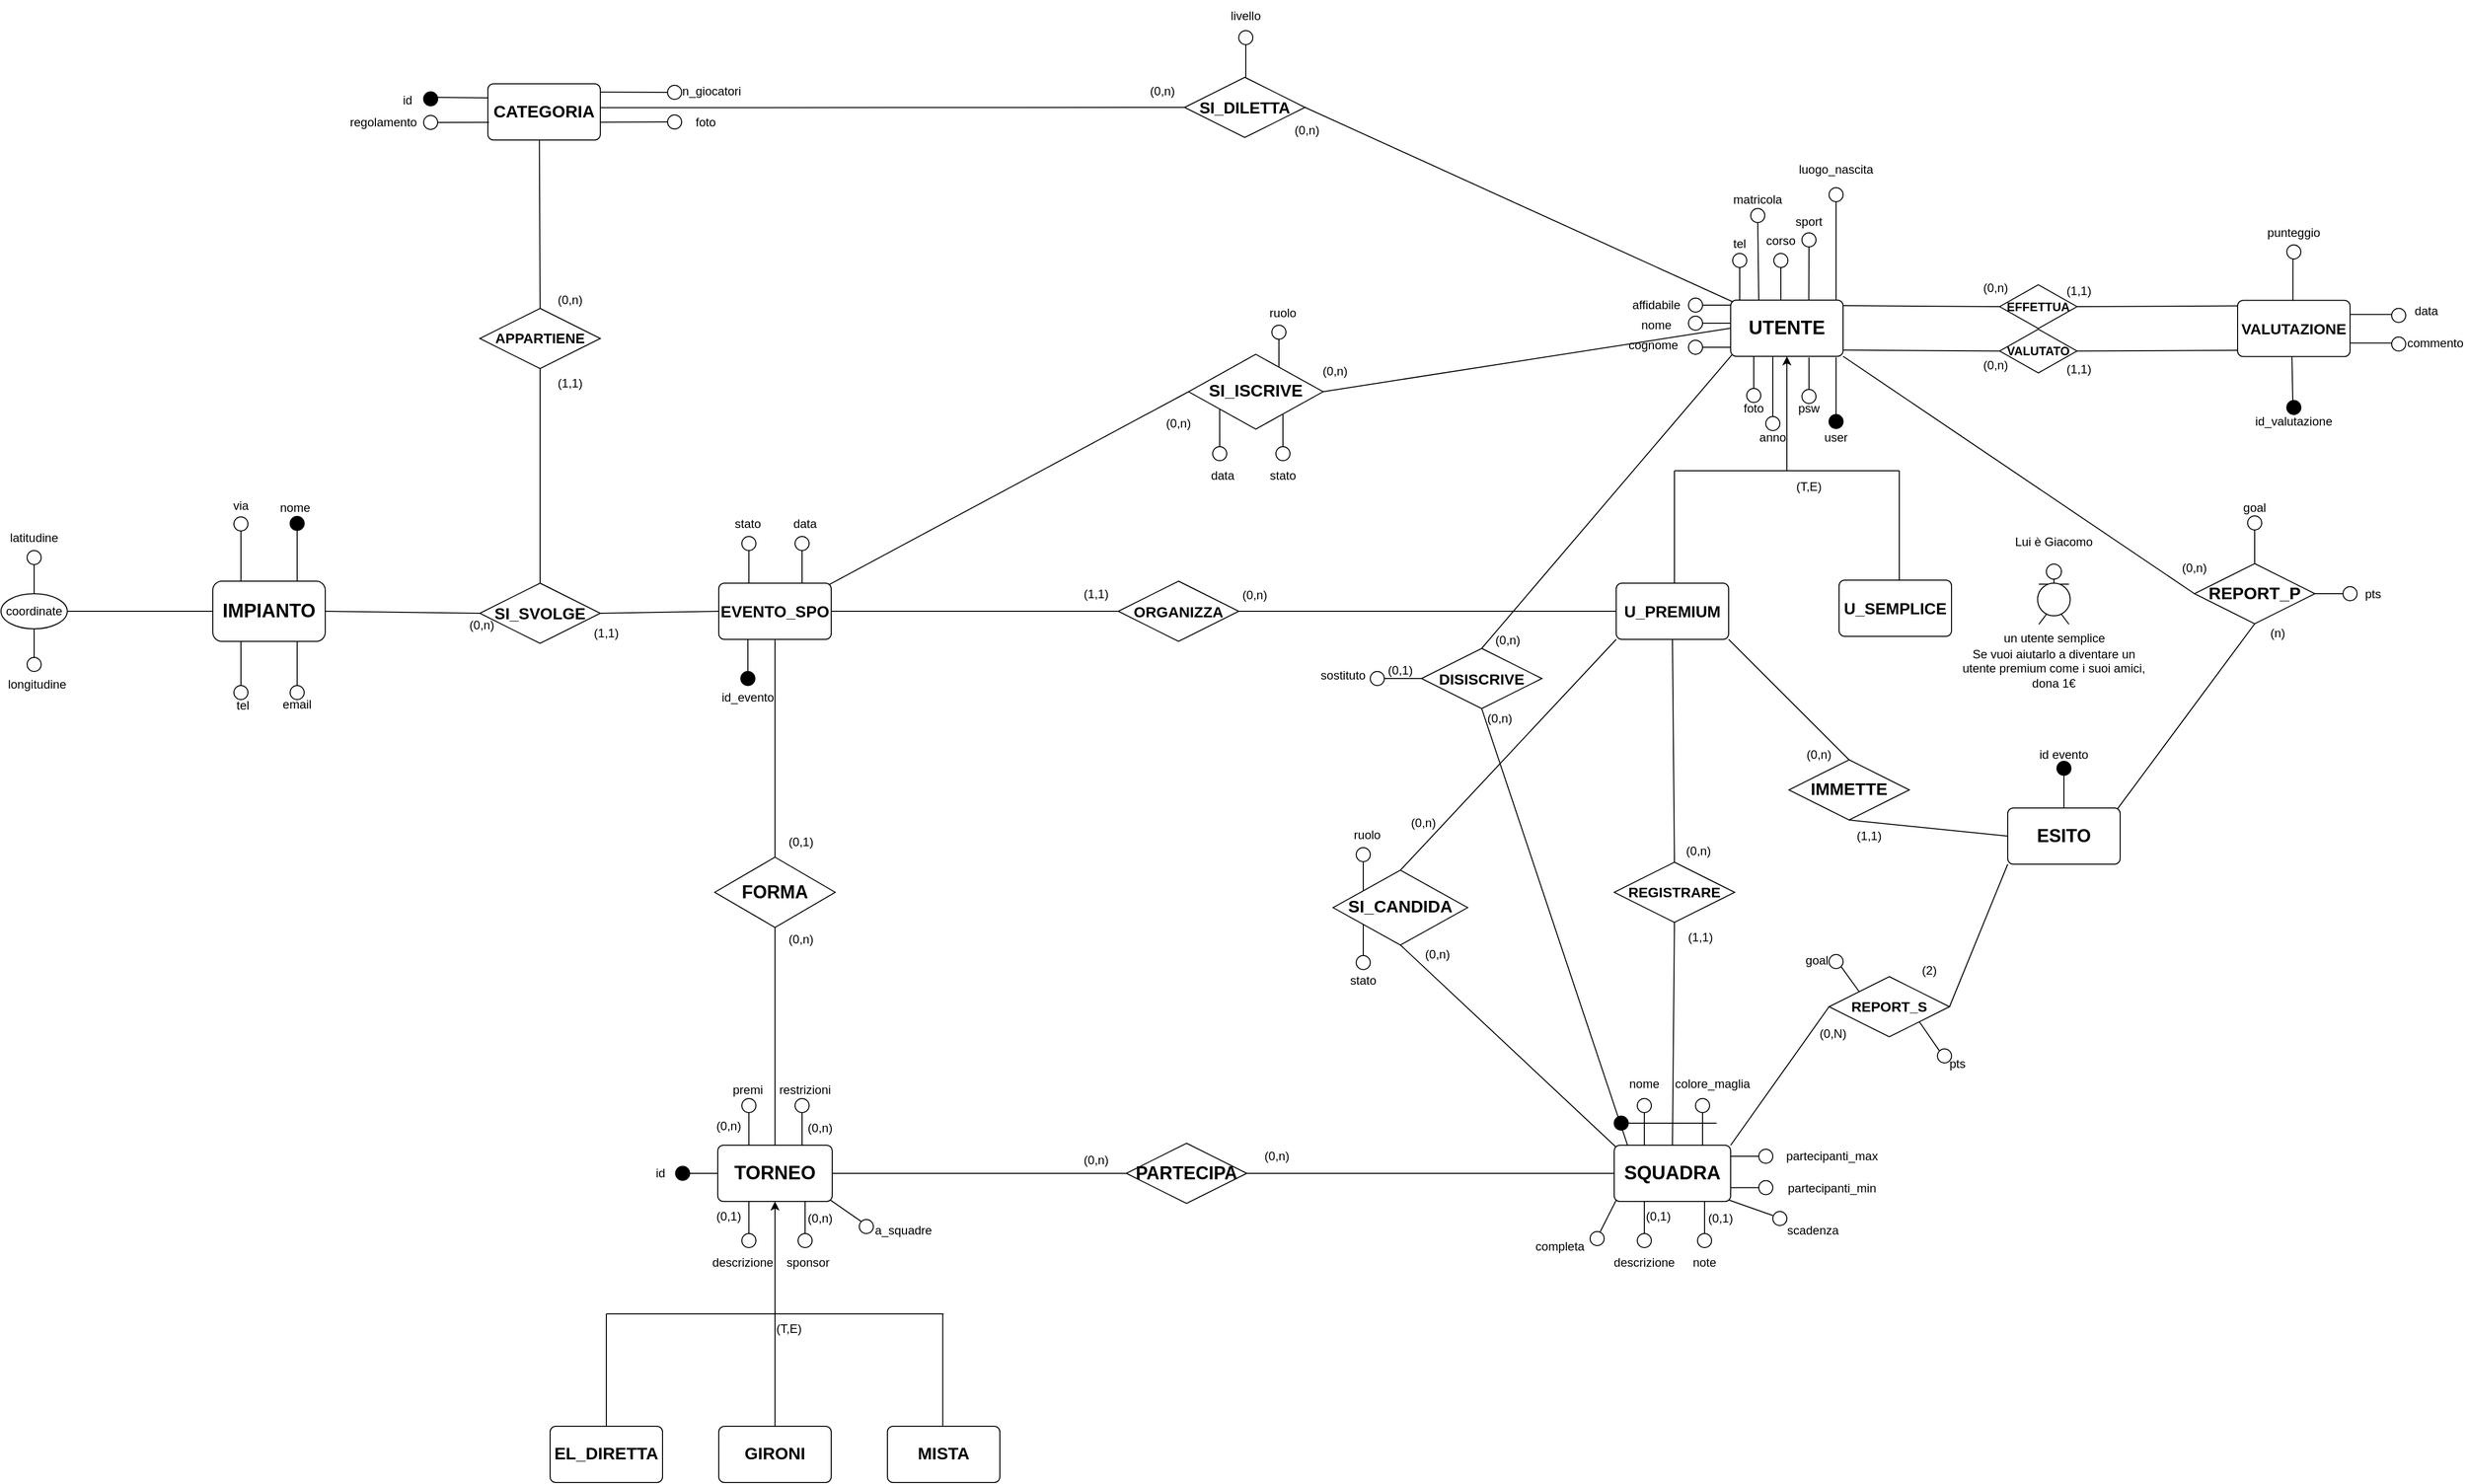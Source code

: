 <mxfile version="24.3.0" type="github">
  <diagram name="Pagina-1" id="-63KWE2EBDfRpYx0gYa-">
    <mxGraphModel dx="2795" dy="1015" grid="1" gridSize="14" guides="1" tooltips="1" connect="1" arrows="1" fold="1" page="0" pageScale="1" pageWidth="827" pageHeight="1169" background="none" math="0" shadow="0">
      <root>
        <mxCell id="0" />
        <mxCell id="1" parent="0" />
        <mxCell id="_PPmYWHMmeneKtp0pq9--51" value="" style="endArrow=none;html=1;rounded=0;exitX=1;exitY=0.5;exitDx=0;exitDy=0;entryX=0;entryY=0.5;entryDx=0;entryDy=0;" parent="1" source="_PPmYWHMmeneKtp0pq9--49" target="2d3XpBuDdh4GmcxXIJYH-4" edge="1">
          <mxGeometry width="50" height="50" relative="1" as="geometry">
            <mxPoint x="168" y="330" as="sourcePoint" />
            <mxPoint x="218" y="280" as="targetPoint" />
          </mxGeometry>
        </mxCell>
        <mxCell id="2d3XpBuDdh4GmcxXIJYH-4" value="&lt;div style=&quot;text-align: justify;&quot;&gt;&lt;span style=&quot;background-color: initial;&quot;&gt;&lt;b style=&quot;&quot;&gt;&lt;font style=&quot;font-size: 19px;&quot;&gt;UTENTE&lt;/font&gt;&lt;/b&gt;&lt;/span&gt;&lt;/div&gt;" style="rounded=1;arcSize=10;whiteSpace=wrap;html=1;align=center;" parent="1" vertex="1">
          <mxGeometry x="448" y="278" width="112" height="56" as="geometry" />
        </mxCell>
        <mxCell id="2d3XpBuDdh4GmcxXIJYH-8" value="user" style="text;html=1;align=center;verticalAlign=middle;whiteSpace=wrap;rounded=0;" parent="1" vertex="1">
          <mxGeometry x="523" y="400" width="60" height="29" as="geometry" />
        </mxCell>
        <mxCell id="2d3XpBuDdh4GmcxXIJYH-9" value="psw" style="text;html=1;align=center;verticalAlign=middle;whiteSpace=wrap;rounded=0;" parent="1" vertex="1">
          <mxGeometry x="496" y="371" width="60" height="29" as="geometry" />
        </mxCell>
        <mxCell id="2d3XpBuDdh4GmcxXIJYH-12" value="nome" style="text;html=1;align=center;verticalAlign=middle;whiteSpace=wrap;rounded=0;" parent="1" vertex="1">
          <mxGeometry x="344" y="288" width="60" height="30" as="geometry" />
        </mxCell>
        <mxCell id="2d3XpBuDdh4GmcxXIJYH-13" value="cognome" style="text;html=1;align=center;verticalAlign=middle;whiteSpace=wrap;rounded=0;" parent="1" vertex="1">
          <mxGeometry x="341" y="308" width="60" height="30" as="geometry" />
        </mxCell>
        <mxCell id="2d3XpBuDdh4GmcxXIJYH-17" value="anno" style="text;html=1;align=center;verticalAlign=middle;whiteSpace=wrap;rounded=0;" parent="1" vertex="1">
          <mxGeometry x="460" y="400" width="60" height="30" as="geometry" />
        </mxCell>
        <mxCell id="2d3XpBuDdh4GmcxXIJYH-18" value="luogo_&lt;span style=&quot;background-color: initial;&quot;&gt;nascita&lt;/span&gt;" style="text;html=1;align=center;verticalAlign=middle;whiteSpace=wrap;rounded=0;" parent="1" vertex="1">
          <mxGeometry x="523" y="133" width="60" height="30" as="geometry" />
        </mxCell>
        <mxCell id="2d3XpBuDdh4GmcxXIJYH-19" value="foto" style="text;html=1;align=center;verticalAlign=middle;whiteSpace=wrap;rounded=0;" parent="1" vertex="1">
          <mxGeometry x="441" y="371.5" width="60" height="28" as="geometry" />
        </mxCell>
        <mxCell id="2d3XpBuDdh4GmcxXIJYH-23" value="tel" style="text;html=1;align=center;verticalAlign=middle;whiteSpace=wrap;rounded=0;" parent="1" vertex="1">
          <mxGeometry x="427" y="207" width="60" height="30" as="geometry" />
        </mxCell>
        <mxCell id="2d3XpBuDdh4GmcxXIJYH-24" value="matricola" style="text;html=1;align=center;verticalAlign=middle;whiteSpace=wrap;rounded=0;" parent="1" vertex="1">
          <mxGeometry x="445" y="163" width="60" height="30" as="geometry" />
        </mxCell>
        <mxCell id="2d3XpBuDdh4GmcxXIJYH-25" value="corso" style="text;html=1;align=center;verticalAlign=middle;whiteSpace=wrap;rounded=0;" parent="1" vertex="1">
          <mxGeometry x="468" y="204" width="60" height="30" as="geometry" />
        </mxCell>
        <mxCell id="2d3XpBuDdh4GmcxXIJYH-27" value="" style="ellipse;whiteSpace=wrap;html=1;align=center;aspect=fixed;fillColor=none;strokeColor=none;resizable=0;perimeter=centerPerimeter;rotatable=0;allowArrows=0;points=[];outlineConnect=1;" parent="1" vertex="1">
          <mxGeometry x="42" y="350" width="10" height="10" as="geometry" />
        </mxCell>
        <mxCell id="2d3XpBuDdh4GmcxXIJYH-29" value="" style="endArrow=classic;html=1;rounded=0;entryX=0.5;entryY=1;entryDx=0;entryDy=0;" parent="1" target="2d3XpBuDdh4GmcxXIJYH-4" edge="1">
          <mxGeometry width="50" height="50" relative="1" as="geometry">
            <mxPoint x="504" y="448" as="sourcePoint" />
            <mxPoint x="522" y="364" as="targetPoint" />
          </mxGeometry>
        </mxCell>
        <mxCell id="2d3XpBuDdh4GmcxXIJYH-30" value="" style="endArrow=none;html=1;rounded=0;" parent="1" edge="1">
          <mxGeometry width="50" height="50" relative="1" as="geometry">
            <mxPoint x="392" y="448" as="sourcePoint" />
            <mxPoint x="616" y="448" as="targetPoint" />
          </mxGeometry>
        </mxCell>
        <mxCell id="2d3XpBuDdh4GmcxXIJYH-31" value="" style="endArrow=none;html=1;rounded=0;" parent="1" edge="1">
          <mxGeometry width="50" height="50" relative="1" as="geometry">
            <mxPoint x="392" y="566.5" as="sourcePoint" />
            <mxPoint x="392" y="448" as="targetPoint" />
          </mxGeometry>
        </mxCell>
        <mxCell id="2d3XpBuDdh4GmcxXIJYH-32" value="" style="endArrow=none;html=1;rounded=0;" parent="1" edge="1">
          <mxGeometry width="50" height="50" relative="1" as="geometry">
            <mxPoint x="616" y="566.5" as="sourcePoint" />
            <mxPoint x="616" y="448" as="targetPoint" />
          </mxGeometry>
        </mxCell>
        <mxCell id="2d3XpBuDdh4GmcxXIJYH-33" value="&lt;div style=&quot;text-align: justify;&quot;&gt;&lt;b style=&quot;background-color: initial;&quot;&gt;&lt;font style=&quot;font-size: 16px;&quot;&gt;U_PREMIUM&lt;/font&gt;&lt;/b&gt;&lt;/div&gt;" style="rounded=1;arcSize=10;whiteSpace=wrap;html=1;align=center;" parent="1" vertex="1">
          <mxGeometry x="334" y="560" width="112" height="56" as="geometry" />
        </mxCell>
        <mxCell id="2d3XpBuDdh4GmcxXIJYH-34" value="&lt;b&gt;&lt;font style=&quot;font-size: 16px;&quot;&gt;U_SEMPLICE&lt;/font&gt;&lt;/b&gt;" style="rounded=1;arcSize=10;whiteSpace=wrap;html=1;align=center;" parent="1" vertex="1">
          <mxGeometry x="556" y="557" width="112" height="56" as="geometry" />
        </mxCell>
        <mxCell id="2d3XpBuDdh4GmcxXIJYH-35" value="&lt;b&gt;&lt;font style=&quot;font-size: 15px;&quot;&gt;ORGANIZZA&lt;/font&gt;&lt;/b&gt;" style="shape=rhombus;perimeter=rhombusPerimeter;whiteSpace=wrap;html=1;align=center;" parent="1" vertex="1">
          <mxGeometry x="-162" y="558" width="120" height="60" as="geometry" />
        </mxCell>
        <mxCell id="2d3XpBuDdh4GmcxXIJYH-36" value="" style="endArrow=none;html=1;rounded=0;entryX=0;entryY=0.5;entryDx=0;entryDy=0;exitX=1;exitY=0.5;exitDx=0;exitDy=0;" parent="1" source="2d3XpBuDdh4GmcxXIJYH-35" target="2d3XpBuDdh4GmcxXIJYH-33" edge="1">
          <mxGeometry width="50" height="50" relative="1" as="geometry">
            <mxPoint x="-14" y="624" as="sourcePoint" />
            <mxPoint x="36" y="574" as="targetPoint" />
          </mxGeometry>
        </mxCell>
        <mxCell id="2d3XpBuDdh4GmcxXIJYH-37" value="&lt;b&gt;&lt;font style=&quot;font-size: 16px;&quot;&gt;EVENTO_SPO&lt;/font&gt;&lt;/b&gt;" style="rounded=1;arcSize=10;whiteSpace=wrap;html=1;align=center;" parent="1" vertex="1">
          <mxGeometry x="-560" y="560" width="112" height="56" as="geometry" />
        </mxCell>
        <mxCell id="2d3XpBuDdh4GmcxXIJYH-38" value="" style="endArrow=none;html=1;rounded=0;entryX=0;entryY=0.5;entryDx=0;entryDy=0;exitX=1;exitY=0.5;exitDx=0;exitDy=0;" parent="1" source="2d3XpBuDdh4GmcxXIJYH-37" target="2d3XpBuDdh4GmcxXIJYH-35" edge="1">
          <mxGeometry width="50" height="50" relative="1" as="geometry">
            <mxPoint x="-322" y="624" as="sourcePoint" />
            <mxPoint x="-272" y="574" as="targetPoint" />
          </mxGeometry>
        </mxCell>
        <mxCell id="2d3XpBuDdh4GmcxXIJYH-40" value="id_evento" style="text;html=1;align=center;verticalAlign=middle;whiteSpace=wrap;rounded=0;" parent="1" vertex="1">
          <mxGeometry x="-561" y="659" width="60" height="30" as="geometry" />
        </mxCell>
        <mxCell id="2d3XpBuDdh4GmcxXIJYH-43" value="data" style="text;html=1;align=center;verticalAlign=middle;whiteSpace=wrap;rounded=0;" parent="1" vertex="1">
          <mxGeometry x="-504" y="485.5" width="60" height="30" as="geometry" />
        </mxCell>
        <mxCell id="2d3XpBuDdh4GmcxXIJYH-44" value="stato" style="text;html=1;align=center;verticalAlign=middle;whiteSpace=wrap;rounded=0;" parent="1" vertex="1">
          <mxGeometry x="-561" y="486" width="60" height="30" as="geometry" />
        </mxCell>
        <mxCell id="2d3XpBuDdh4GmcxXIJYH-45" value="&lt;b&gt;&lt;font style=&quot;font-size: 19px;&quot;&gt;IMPIANTO&lt;/font&gt;&lt;/b&gt;" style="rounded=1;whiteSpace=wrap;html=1;direction=east;" parent="1" vertex="1">
          <mxGeometry x="-1064" y="558" width="112" height="60" as="geometry" />
        </mxCell>
        <mxCell id="2d3XpBuDdh4GmcxXIJYH-47" value="&lt;b&gt;&lt;font style=&quot;font-size: 16px;&quot;&gt;SI_SVOLGE&lt;/font&gt;&lt;/b&gt;" style="shape=rhombus;perimeter=rhombusPerimeter;whiteSpace=wrap;html=1;align=center;" parent="1" vertex="1">
          <mxGeometry x="-798" y="560" width="120" height="60" as="geometry" />
        </mxCell>
        <mxCell id="2d3XpBuDdh4GmcxXIJYH-49" value="" style="endArrow=none;html=1;rounded=0;entryX=1;entryY=0.5;entryDx=0;entryDy=0;exitX=0;exitY=0.5;exitDx=0;exitDy=0;" parent="1" source="2d3XpBuDdh4GmcxXIJYH-37" target="2d3XpBuDdh4GmcxXIJYH-47" edge="1">
          <mxGeometry width="50" height="50" relative="1" as="geometry">
            <mxPoint x="-532" y="498" as="sourcePoint" />
            <mxPoint x="-482" y="448" as="targetPoint" />
          </mxGeometry>
        </mxCell>
        <mxCell id="2d3XpBuDdh4GmcxXIJYH-55" value="nome" style="text;html=1;align=center;verticalAlign=middle;whiteSpace=wrap;rounded=0;direction=east;" parent="1" vertex="1">
          <mxGeometry x="-1012" y="469.5" width="60" height="30" as="geometry" />
        </mxCell>
        <mxCell id="2d3XpBuDdh4GmcxXIJYH-61" value="via" style="text;html=1;align=center;verticalAlign=middle;whiteSpace=wrap;rounded=0;direction=east;" parent="1" vertex="1">
          <mxGeometry x="-1066" y="468" width="60" height="30" as="geometry" />
        </mxCell>
        <mxCell id="2d3XpBuDdh4GmcxXIJYH-65" value="tel" style="text;html=1;align=center;verticalAlign=middle;whiteSpace=wrap;rounded=0;direction=east;" parent="1" vertex="1">
          <mxGeometry x="-1064" y="667" width="60" height="30" as="geometry" />
        </mxCell>
        <mxCell id="2d3XpBuDdh4GmcxXIJYH-66" value="email" style="text;html=1;align=center;verticalAlign=top;whiteSpace=wrap;rounded=0;direction=east;" parent="1" vertex="1">
          <mxGeometry x="-1010" y="667" width="60" height="30" as="geometry" />
        </mxCell>
        <mxCell id="c_5whPo5ll7_a1Px60WQ-2" value="&lt;b&gt;&lt;font style=&quot;font-size: 17px;&quot;&gt;CATEGORIA&lt;/font&gt;&lt;/b&gt;" style="rounded=1;arcSize=10;whiteSpace=wrap;html=1;align=center;" parent="1" vertex="1">
          <mxGeometry x="-790" y="62.5" width="112" height="56" as="geometry" />
        </mxCell>
        <mxCell id="c_5whPo5ll7_a1Px60WQ-7" value="id" style="text;html=1;align=center;verticalAlign=middle;whiteSpace=wrap;rounded=0;" parent="1" vertex="1">
          <mxGeometry x="-900" y="64" width="60" height="30" as="geometry" />
        </mxCell>
        <mxCell id="c_5whPo5ll7_a1Px60WQ-8" value="n_giocatori" style="text;html=1;align=center;verticalAlign=middle;whiteSpace=wrap;rounded=0;" parent="1" vertex="1">
          <mxGeometry x="-597" y="54.5" width="60" height="30" as="geometry" />
        </mxCell>
        <mxCell id="c_5whPo5ll7_a1Px60WQ-9" value="regolamento" style="text;html=1;align=center;verticalAlign=middle;whiteSpace=wrap;rounded=0;" parent="1" vertex="1">
          <mxGeometry x="-924" y="86" width="60" height="30" as="geometry" />
        </mxCell>
        <mxCell id="c_5whPo5ll7_a1Px60WQ-12" value="foto" style="text;html=1;align=center;verticalAlign=middle;whiteSpace=wrap;rounded=0;" parent="1" vertex="1">
          <mxGeometry x="-603" y="86" width="60" height="30" as="geometry" />
        </mxCell>
        <mxCell id="c_5whPo5ll7_a1Px60WQ-14" value="&lt;b&gt;&lt;font style=&quot;font-size: 14px;&quot;&gt;APPARTIENE&lt;/font&gt;&lt;/b&gt;" style="shape=rhombus;perimeter=rhombusPerimeter;whiteSpace=wrap;html=1;align=center;" parent="1" vertex="1">
          <mxGeometry x="-798" y="286.25" width="120" height="60" as="geometry" />
        </mxCell>
        <mxCell id="c_5whPo5ll7_a1Px60WQ-15" value="" style="endArrow=none;html=1;rounded=0;entryX=0.5;entryY=0;entryDx=0;entryDy=0;exitX=0.458;exitY=1.003;exitDx=0;exitDy=0;exitPerimeter=0;" parent="1" source="c_5whPo5ll7_a1Px60WQ-2" target="c_5whPo5ll7_a1Px60WQ-14" edge="1">
          <mxGeometry width="50" height="50" relative="1" as="geometry">
            <mxPoint x="-1132" y="135" as="sourcePoint" />
            <mxPoint x="-368" y="415" as="targetPoint" />
          </mxGeometry>
        </mxCell>
        <mxCell id="c_5whPo5ll7_a1Px60WQ-16" value="" style="endArrow=none;html=1;rounded=0;entryX=0.5;entryY=0;entryDx=0;entryDy=0;exitX=0.5;exitY=1;exitDx=0;exitDy=0;" parent="1" source="c_5whPo5ll7_a1Px60WQ-14" target="2d3XpBuDdh4GmcxXIJYH-47" edge="1">
          <mxGeometry width="50" height="50" relative="1" as="geometry">
            <mxPoint x="-784" y="392" as="sourcePoint" />
            <mxPoint x="-616" y="390.5" as="targetPoint" />
          </mxGeometry>
        </mxCell>
        <mxCell id="c_5whPo5ll7_a1Px60WQ-17" value="&lt;b&gt;&lt;font style=&quot;font-size: 19px;&quot;&gt;TORNEO&lt;/font&gt;&lt;/b&gt;" style="rounded=1;arcSize=10;whiteSpace=wrap;html=1;align=center;" parent="1" vertex="1">
          <mxGeometry x="-561" y="1120" width="114" height="56" as="geometry" />
        </mxCell>
        <mxCell id="c_5whPo5ll7_a1Px60WQ-19" value="&lt;b&gt;&lt;font style=&quot;font-size: 18px;&quot;&gt;FORMA&lt;/font&gt;&lt;/b&gt;" style="shape=rhombus;perimeter=rhombusPerimeter;whiteSpace=wrap;html=1;align=center;" parent="1" vertex="1">
          <mxGeometry x="-564" y="833" width="120" height="70" as="geometry" />
        </mxCell>
        <mxCell id="c_5whPo5ll7_a1Px60WQ-20" value="" style="endArrow=none;html=1;rounded=0;entryX=0.5;entryY=1;entryDx=0;entryDy=0;exitX=0.5;exitY=0;exitDx=0;exitDy=0;" parent="1" source="c_5whPo5ll7_a1Px60WQ-17" target="c_5whPo5ll7_a1Px60WQ-19" edge="1">
          <mxGeometry width="50" height="50" relative="1" as="geometry">
            <mxPoint x="-490" y="1030" as="sourcePoint" />
            <mxPoint x="-440" y="980" as="targetPoint" />
          </mxGeometry>
        </mxCell>
        <mxCell id="c_5whPo5ll7_a1Px60WQ-22" value="" style="endArrow=none;html=1;rounded=0;entryX=0.5;entryY=1;entryDx=0;entryDy=0;exitX=0.5;exitY=0;exitDx=0;exitDy=0;" parent="1" source="c_5whPo5ll7_a1Px60WQ-19" target="2d3XpBuDdh4GmcxXIJYH-37" edge="1">
          <mxGeometry width="50" height="50" relative="1" as="geometry">
            <mxPoint x="-532" y="764" as="sourcePoint" />
            <mxPoint x="-482" y="714" as="targetPoint" />
          </mxGeometry>
        </mxCell>
        <mxCell id="c_5whPo5ll7_a1Px60WQ-23" style="edgeStyle=orthogonalEdgeStyle;rounded=0;orthogonalLoop=1;jettySize=auto;html=1;exitX=0.5;exitY=1;exitDx=0;exitDy=0;" parent="1" source="c_5whPo5ll7_a1Px60WQ-19" target="c_5whPo5ll7_a1Px60WQ-19" edge="1">
          <mxGeometry relative="1" as="geometry" />
        </mxCell>
        <mxCell id="c_5whPo5ll7_a1Px60WQ-29" value="id" style="text;html=1;align=center;verticalAlign=middle;whiteSpace=wrap;rounded=0;" parent="1" vertex="1">
          <mxGeometry x="-648" y="1133" width="60" height="30" as="geometry" />
        </mxCell>
        <mxCell id="c_5whPo5ll7_a1Px60WQ-30" value="sponsor" style="text;html=1;align=center;verticalAlign=middle;whiteSpace=wrap;rounded=0;" parent="1" vertex="1">
          <mxGeometry x="-501" y="1222" width="60" height="30" as="geometry" />
        </mxCell>
        <mxCell id="c_5whPo5ll7_a1Px60WQ-31" value="descrizione" style="text;html=1;align=center;verticalAlign=middle;whiteSpace=wrap;rounded=0;" parent="1" vertex="1">
          <mxGeometry x="-566" y="1222" width="60" height="30" as="geometry" />
        </mxCell>
        <mxCell id="c_5whPo5ll7_a1Px60WQ-32" value="restrizioni" style="text;html=1;align=center;verticalAlign=middle;whiteSpace=wrap;rounded=0;" parent="1" vertex="1">
          <mxGeometry x="-504" y="1050" width="60" height="30" as="geometry" />
        </mxCell>
        <mxCell id="c_5whPo5ll7_a1Px60WQ-33" value="premi" style="text;html=1;align=center;verticalAlign=middle;whiteSpace=wrap;rounded=0;" parent="1" vertex="1">
          <mxGeometry x="-561" y="1050" width="60" height="30" as="geometry" />
        </mxCell>
        <mxCell id="c_5whPo5ll7_a1Px60WQ-34" value="" style="endArrow=none;html=1;rounded=0;" parent="1" edge="1">
          <mxGeometry width="50" height="50" relative="1" as="geometry">
            <mxPoint x="-672" y="1288" as="sourcePoint" />
            <mxPoint x="-336" y="1288" as="targetPoint" />
          </mxGeometry>
        </mxCell>
        <mxCell id="c_5whPo5ll7_a1Px60WQ-35" value="" style="endArrow=none;html=1;rounded=0;" parent="1" edge="1">
          <mxGeometry width="50" height="50" relative="1" as="geometry">
            <mxPoint x="-672" y="1400" as="sourcePoint" />
            <mxPoint x="-672" y="1288" as="targetPoint" />
          </mxGeometry>
        </mxCell>
        <mxCell id="c_5whPo5ll7_a1Px60WQ-36" value="" style="endArrow=none;html=1;rounded=0;" parent="1" edge="1">
          <mxGeometry width="50" height="50" relative="1" as="geometry">
            <mxPoint x="-336.83" y="1400" as="sourcePoint" />
            <mxPoint x="-336.83" y="1288" as="targetPoint" />
          </mxGeometry>
        </mxCell>
        <mxCell id="c_5whPo5ll7_a1Px60WQ-37" value="&lt;div style=&quot;text-align: justify;&quot;&gt;&lt;b style=&quot;background-color: initial;&quot;&gt;&lt;font style=&quot;font-size: 17px;&quot;&gt;EL_DIRETTA&lt;/font&gt;&lt;/b&gt;&lt;/div&gt;" style="rounded=1;arcSize=10;whiteSpace=wrap;html=1;align=center;" parent="1" vertex="1">
          <mxGeometry x="-728" y="1400" width="112" height="56" as="geometry" />
        </mxCell>
        <mxCell id="c_5whPo5ll7_a1Px60WQ-38" value="&lt;b&gt;&lt;font style=&quot;font-size: 17px;&quot;&gt;MISTA&lt;/font&gt;&lt;/b&gt;" style="rounded=1;arcSize=10;whiteSpace=wrap;html=1;align=center;" parent="1" vertex="1">
          <mxGeometry x="-392" y="1400" width="112" height="56" as="geometry" />
        </mxCell>
        <mxCell id="c_5whPo5ll7_a1Px60WQ-39" value="" style="endArrow=classic;html=1;rounded=0;entryX=0.5;entryY=1;entryDx=0;entryDy=0;" parent="1" edge="1">
          <mxGeometry width="50" height="50" relative="1" as="geometry">
            <mxPoint x="-504" y="1288" as="sourcePoint" />
            <mxPoint x="-504" y="1176" as="targetPoint" />
          </mxGeometry>
        </mxCell>
        <mxCell id="c_5whPo5ll7_a1Px60WQ-41" value="&lt;b&gt;&lt;font style=&quot;font-size: 17px;&quot;&gt;GIRONI&lt;/font&gt;&lt;/b&gt;" style="rounded=1;arcSize=10;whiteSpace=wrap;html=1;align=center;" parent="1" vertex="1">
          <mxGeometry x="-560" y="1400" width="112" height="56" as="geometry" />
        </mxCell>
        <mxCell id="c_5whPo5ll7_a1Px60WQ-42" value="" style="endArrow=none;html=1;rounded=0;" parent="1" source="c_5whPo5ll7_a1Px60WQ-41" edge="1">
          <mxGeometry width="50" height="50" relative="1" as="geometry">
            <mxPoint x="-546" y="1380" as="sourcePoint" />
            <mxPoint x="-504" y="1288" as="targetPoint" />
            <Array as="points">
              <mxPoint x="-504" y="1358" />
            </Array>
          </mxGeometry>
        </mxCell>
        <mxCell id="c_5whPo5ll7_a1Px60WQ-47" value="&lt;font style=&quot;font-size: 14px;&quot;&gt;&lt;b&gt;REGISTRARE&lt;/b&gt;&lt;/font&gt;" style="shape=rhombus;perimeter=rhombusPerimeter;whiteSpace=wrap;html=1;align=center;" parent="1" vertex="1">
          <mxGeometry x="332" y="838" width="120" height="60" as="geometry" />
        </mxCell>
        <mxCell id="c_5whPo5ll7_a1Px60WQ-48" value="&lt;b&gt;&lt;font style=&quot;font-size: 19px;&quot;&gt;SQUADRA&lt;/font&gt;&lt;/b&gt;" style="rounded=1;arcSize=10;whiteSpace=wrap;html=1;align=center;" parent="1" vertex="1">
          <mxGeometry x="332" y="1120" width="116" height="56" as="geometry" />
        </mxCell>
        <mxCell id="c_5whPo5ll7_a1Px60WQ-49" value="" style="endArrow=none;html=1;rounded=0;entryX=0.5;entryY=1;entryDx=0;entryDy=0;exitX=0.5;exitY=0;exitDx=0;exitDy=0;" parent="1" source="c_5whPo5ll7_a1Px60WQ-47" target="2d3XpBuDdh4GmcxXIJYH-33" edge="1">
          <mxGeometry width="50" height="50" relative="1" as="geometry">
            <mxPoint x="318" y="764" as="sourcePoint" />
            <mxPoint x="368" y="714" as="targetPoint" />
          </mxGeometry>
        </mxCell>
        <mxCell id="c_5whPo5ll7_a1Px60WQ-50" value="" style="endArrow=none;html=1;rounded=0;entryX=0.5;entryY=1;entryDx=0;entryDy=0;exitX=0.5;exitY=0;exitDx=0;exitDy=0;" parent="1" source="c_5whPo5ll7_a1Px60WQ-48" target="c_5whPo5ll7_a1Px60WQ-47" edge="1">
          <mxGeometry width="50" height="50" relative="1" as="geometry">
            <mxPoint x="388" y="1044" as="sourcePoint" />
            <mxPoint x="438" y="994" as="targetPoint" />
          </mxGeometry>
        </mxCell>
        <mxCell id="c_5whPo5ll7_a1Px60WQ-60" value="nome" style="text;html=1;align=center;verticalAlign=middle;whiteSpace=wrap;rounded=0;" parent="1" vertex="1">
          <mxGeometry x="332" y="1043.5" width="60" height="30" as="geometry" />
        </mxCell>
        <mxCell id="c_5whPo5ll7_a1Px60WQ-61" value="colore_maglia" style="text;html=1;align=center;verticalAlign=middle;whiteSpace=wrap;rounded=0;" parent="1" vertex="1">
          <mxGeometry x="400" y="1043.5" width="60" height="30" as="geometry" />
        </mxCell>
        <mxCell id="c_5whPo5ll7_a1Px60WQ-62" value="partecipanti_max" style="text;html=1;align=center;verticalAlign=middle;whiteSpace=wrap;rounded=0;" parent="1" vertex="1">
          <mxGeometry x="519" y="1116" width="60" height="30" as="geometry" />
        </mxCell>
        <mxCell id="c_5whPo5ll7_a1Px60WQ-63" value="partecipanti_min" style="text;html=1;align=center;verticalAlign=middle;whiteSpace=wrap;rounded=0;" parent="1" vertex="1">
          <mxGeometry x="519" y="1148" width="60" height="30" as="geometry" />
        </mxCell>
        <mxCell id="c_5whPo5ll7_a1Px60WQ-64" value="descrizione" style="text;html=1;align=center;verticalAlign=middle;whiteSpace=wrap;rounded=0;" parent="1" vertex="1">
          <mxGeometry x="332" y="1222" width="60" height="30" as="geometry" />
        </mxCell>
        <mxCell id="c_5whPo5ll7_a1Px60WQ-66" value="note" style="text;html=1;align=center;verticalAlign=middle;whiteSpace=wrap;rounded=0;" parent="1" vertex="1">
          <mxGeometry x="392" y="1222" width="60" height="30" as="geometry" />
        </mxCell>
        <mxCell id="c_5whPo5ll7_a1Px60WQ-84" value="data" style="text;html=1;align=center;verticalAlign=middle;whiteSpace=wrap;rounded=0;" parent="1" vertex="1">
          <mxGeometry x="1111" y="273.75" width="60" height="30" as="geometry" />
        </mxCell>
        <mxCell id="c_5whPo5ll7_a1Px60WQ-86" value="punteggio" style="text;html=1;align=center;verticalAlign=middle;whiteSpace=wrap;rounded=0;" parent="1" vertex="1">
          <mxGeometry x="979" y="196" width="60" height="30" as="geometry" />
        </mxCell>
        <mxCell id="p33J7JNSHubDcJJtzhHf-2" value="coordinate" style="ellipse;whiteSpace=wrap;html=1;align=center;direction=east;" parent="1" vertex="1">
          <mxGeometry x="-1275" y="570.5" width="66" height="35" as="geometry" />
        </mxCell>
        <mxCell id="p33J7JNSHubDcJJtzhHf-7" value="latitudine" style="text;html=1;align=center;verticalAlign=middle;whiteSpace=wrap;rounded=0;direction=east;" parent="1" vertex="1">
          <mxGeometry x="-1272" y="499.5" width="60" height="30" as="geometry" />
        </mxCell>
        <mxCell id="p33J7JNSHubDcJJtzhHf-8" value="longitudine" style="text;html=1;align=center;verticalAlign=middle;whiteSpace=wrap;rounded=0;direction=east;" parent="1" vertex="1">
          <mxGeometry x="-1269" y="646" width="60" height="30" as="geometry" />
        </mxCell>
        <mxCell id="p33J7JNSHubDcJJtzhHf-17" value="ruolo" style="text;html=1;align=center;verticalAlign=middle;whiteSpace=wrap;rounded=0;" parent="1" vertex="1">
          <mxGeometry x="-28" y="275.5" width="60" height="30" as="geometry" />
        </mxCell>
        <mxCell id="p33J7JNSHubDcJJtzhHf-18" value="data" style="text;html=1;align=center;verticalAlign=middle;whiteSpace=wrap;rounded=0;" parent="1" vertex="1">
          <mxGeometry x="-88" y="438" width="60" height="30" as="geometry" />
        </mxCell>
        <mxCell id="p33J7JNSHubDcJJtzhHf-20" value="&lt;b&gt;&lt;font style=&quot;font-size: 18px;&quot;&gt;ESITO&lt;/font&gt;&lt;/b&gt;" style="rounded=1;arcSize=10;whiteSpace=wrap;html=1;align=center;" parent="1" vertex="1">
          <mxGeometry x="724" y="784" width="112" height="56" as="geometry" />
        </mxCell>
        <mxCell id="p33J7JNSHubDcJJtzhHf-22" value="&lt;b&gt;&lt;font style=&quot;font-size: 17px;&quot;&gt;IMMETTE&lt;/font&gt;&lt;/b&gt;" style="shape=rhombus;perimeter=rhombusPerimeter;whiteSpace=wrap;html=1;align=center;" parent="1" vertex="1">
          <mxGeometry x="506" y="736" width="120" height="60" as="geometry" />
        </mxCell>
        <mxCell id="p33J7JNSHubDcJJtzhHf-23" value="" style="endArrow=none;html=1;rounded=0;exitX=1;exitY=1;exitDx=0;exitDy=0;entryX=0.5;entryY=0;entryDx=0;entryDy=0;" parent="1" source="2d3XpBuDdh4GmcxXIJYH-33" target="p33J7JNSHubDcJJtzhHf-22" edge="1">
          <mxGeometry width="50" height="50" relative="1" as="geometry">
            <mxPoint x="430" y="722" as="sourcePoint" />
            <mxPoint x="480" y="672" as="targetPoint" />
          </mxGeometry>
        </mxCell>
        <mxCell id="p33J7JNSHubDcJJtzhHf-24" value="" style="endArrow=none;html=1;rounded=0;exitX=0.5;exitY=1;exitDx=0;exitDy=0;entryX=0;entryY=0.5;entryDx=0;entryDy=0;" parent="1" source="p33J7JNSHubDcJJtzhHf-22" target="p33J7JNSHubDcJJtzhHf-20" edge="1">
          <mxGeometry width="50" height="50" relative="1" as="geometry">
            <mxPoint x="556" y="890" as="sourcePoint" />
            <mxPoint x="606" y="840" as="targetPoint" />
          </mxGeometry>
        </mxCell>
        <mxCell id="p33J7JNSHubDcJJtzhHf-53" value="goal" style="text;html=1;align=center;verticalAlign=middle;whiteSpace=wrap;rounded=0;" parent="1" vertex="1">
          <mxGeometry x="940" y="469.5" width="60" height="30" as="geometry" />
        </mxCell>
        <mxCell id="p33J7JNSHubDcJJtzhHf-54" value="pts" style="text;html=1;align=center;verticalAlign=middle;whiteSpace=wrap;rounded=0;" parent="1" vertex="1">
          <mxGeometry x="1058" y="555.5" width="60" height="30" as="geometry" />
        </mxCell>
        <mxCell id="p33J7JNSHubDcJJtzhHf-55" value="" style="endArrow=none;html=1;rounded=0;exitX=0.973;exitY=0.024;exitDx=0;exitDy=0;entryX=0.5;entryY=1;entryDx=0;entryDy=0;exitPerimeter=0;" parent="1" source="p33J7JNSHubDcJJtzhHf-20" target="Q12W83flebK6DkI4KkJT-18" edge="1">
          <mxGeometry width="50" height="50" relative="1" as="geometry">
            <mxPoint x="849.998" y="783.904" as="sourcePoint" />
            <mxPoint x="858.54" y="779.625" as="targetPoint" />
          </mxGeometry>
        </mxCell>
        <mxCell id="p33J7JNSHubDcJJtzhHf-61" value="id evento" style="text;html=1;align=center;verticalAlign=middle;whiteSpace=wrap;rounded=0;" parent="1" vertex="1">
          <mxGeometry x="750" y="716" width="60" height="30" as="geometry" />
        </mxCell>
        <mxCell id="Nxy0P4lHTAv6eegYPjBZ-17" value="stato" style="text;html=1;align=center;verticalAlign=middle;whiteSpace=wrap;rounded=0;" parent="1" vertex="1">
          <mxGeometry x="-28" y="438" width="60" height="30" as="geometry" />
        </mxCell>
        <mxCell id="Nxy0P4lHTAv6eegYPjBZ-18" value="&lt;b&gt;&lt;font style=&quot;font-size: 18px;&quot;&gt;PARTECIPA&lt;/font&gt;&lt;/b&gt;" style="shape=rhombus;perimeter=rhombusPerimeter;whiteSpace=wrap;html=1;align=center;" parent="1" vertex="1">
          <mxGeometry x="-154" y="1118" width="120" height="60" as="geometry" />
        </mxCell>
        <mxCell id="Nxy0P4lHTAv6eegYPjBZ-22" value="" style="endArrow=none;html=1;rounded=0;exitX=1;exitY=0.5;exitDx=0;exitDy=0;entryX=0;entryY=0.5;entryDx=0;entryDy=0;" parent="1" source="c_5whPo5ll7_a1Px60WQ-17" target="Nxy0P4lHTAv6eegYPjBZ-18" edge="1">
          <mxGeometry width="50" height="50" relative="1" as="geometry">
            <mxPoint x="-392" y="1142" as="sourcePoint" />
            <mxPoint x="-342" y="1092" as="targetPoint" />
          </mxGeometry>
        </mxCell>
        <mxCell id="Nxy0P4lHTAv6eegYPjBZ-23" value="" style="endArrow=none;html=1;rounded=0;exitX=1;exitY=0.5;exitDx=0;exitDy=0;entryX=0;entryY=0.5;entryDx=0;entryDy=0;" parent="1" source="Nxy0P4lHTAv6eegYPjBZ-18" target="c_5whPo5ll7_a1Px60WQ-48" edge="1">
          <mxGeometry width="50" height="50" relative="1" as="geometry">
            <mxPoint x="-168" y="1086" as="sourcePoint" />
            <mxPoint x="-118" y="1036" as="targetPoint" />
          </mxGeometry>
        </mxCell>
        <mxCell id="Nxy0P4lHTAv6eegYPjBZ-43" value="affidabile" style="text;html=1;align=center;verticalAlign=middle;whiteSpace=wrap;rounded=0;" parent="1" vertex="1">
          <mxGeometry x="344" y="268" width="60" height="30" as="geometry" />
        </mxCell>
        <mxCell id="Nxy0P4lHTAv6eegYPjBZ-52" value="sport" style="text;html=1;align=center;verticalAlign=middle;whiteSpace=wrap;rounded=0;" parent="1" vertex="1">
          <mxGeometry x="496" y="185" width="60" height="30" as="geometry" />
        </mxCell>
        <mxCell id="Nxy0P4lHTAv6eegYPjBZ-55" value="" style="endArrow=none;html=1;rounded=0;exitX=0;exitY=0.5;exitDx=0;exitDy=0;entryX=1;entryY=0.5;entryDx=0;entryDy=0;" parent="1" source="2d3XpBuDdh4GmcxXIJYH-45" target="p33J7JNSHubDcJJtzhHf-2" edge="1">
          <mxGeometry width="50" height="50" relative="1" as="geometry">
            <mxPoint x="-1346" y="518" as="sourcePoint" />
            <mxPoint x="-1248" y="482" as="targetPoint" />
          </mxGeometry>
        </mxCell>
        <mxCell id="Nxy0P4lHTAv6eegYPjBZ-73" value="(0,n)" style="text;html=1;align=center;verticalAlign=middle;whiteSpace=wrap;rounded=0;" parent="1" vertex="1">
          <mxGeometry x="386" y="812" width="60" height="30" as="geometry" />
        </mxCell>
        <mxCell id="Nxy0P4lHTAv6eegYPjBZ-74" value="(1,1)" style="text;html=1;align=center;verticalAlign=middle;whiteSpace=wrap;rounded=0;" parent="1" vertex="1">
          <mxGeometry x="388" y="898" width="60" height="30" as="geometry" />
        </mxCell>
        <mxCell id="Nxy0P4lHTAv6eegYPjBZ-75" value="(0,n)" style="text;html=1;align=center;verticalAlign=middle;whiteSpace=wrap;rounded=0;" parent="1" vertex="1">
          <mxGeometry x="506" y="716" width="60" height="30" as="geometry" />
        </mxCell>
        <mxCell id="Nxy0P4lHTAv6eegYPjBZ-76" value="(1,1)" style="text;html=1;align=center;verticalAlign=middle;whiteSpace=wrap;rounded=0;" parent="1" vertex="1">
          <mxGeometry x="556" y="797" width="60" height="30" as="geometry" />
        </mxCell>
        <mxCell id="Nxy0P4lHTAv6eegYPjBZ-77" value="(0,n)" style="text;html=1;align=center;verticalAlign=middle;whiteSpace=wrap;rounded=0;" parent="1" vertex="1">
          <mxGeometry x="-34" y="1116" width="60" height="30" as="geometry" />
        </mxCell>
        <mxCell id="Nxy0P4lHTAv6eegYPjBZ-78" value="(0,n)" style="text;html=1;align=center;verticalAlign=middle;whiteSpace=wrap;rounded=0;" parent="1" vertex="1">
          <mxGeometry x="-214" y="1120" width="60" height="30" as="geometry" />
        </mxCell>
        <mxCell id="Nxy0P4lHTAv6eegYPjBZ-79" value="(0,1)" style="text;html=1;align=center;verticalAlign=middle;whiteSpace=wrap;rounded=0;" parent="1" vertex="1">
          <mxGeometry x="-508" y="803" width="60" height="30" as="geometry" />
        </mxCell>
        <mxCell id="Nxy0P4lHTAv6eegYPjBZ-80" value="(0,n)" style="text;html=1;align=center;verticalAlign=middle;whiteSpace=wrap;rounded=0;" parent="1" vertex="1">
          <mxGeometry x="-508" y="900" width="60" height="30" as="geometry" />
        </mxCell>
        <mxCell id="Nxy0P4lHTAv6eegYPjBZ-81" value="(0,n)" style="text;html=1;align=center;verticalAlign=middle;whiteSpace=wrap;rounded=0;" parent="1" vertex="1">
          <mxGeometry x="-56" y="557" width="60" height="30" as="geometry" />
        </mxCell>
        <mxCell id="Nxy0P4lHTAv6eegYPjBZ-82" value="(1,1)" style="text;html=1;align=center;verticalAlign=middle;whiteSpace=wrap;rounded=0;" parent="1" vertex="1">
          <mxGeometry x="-214" y="555.5" width="60" height="30" as="geometry" />
        </mxCell>
        <mxCell id="Nxy0P4lHTAv6eegYPjBZ-83" value="(1,1)" style="text;html=1;align=center;verticalAlign=middle;whiteSpace=wrap;rounded=0;" parent="1" vertex="1">
          <mxGeometry x="-738" y="346.25" width="60" height="30" as="geometry" />
        </mxCell>
        <mxCell id="Nxy0P4lHTAv6eegYPjBZ-84" value="(0,n)" style="text;html=1;align=center;verticalAlign=middle;whiteSpace=wrap;rounded=0;" parent="1" vertex="1">
          <mxGeometry x="-738" y="262.75" width="60" height="30" as="geometry" />
        </mxCell>
        <mxCell id="Nxy0P4lHTAv6eegYPjBZ-85" value="(1,1)" style="text;html=1;align=center;verticalAlign=middle;whiteSpace=wrap;rounded=0;" parent="1" vertex="1">
          <mxGeometry x="-702" y="595" width="60" height="30" as="geometry" />
        </mxCell>
        <mxCell id="Nxy0P4lHTAv6eegYPjBZ-86" value="(0,n)" style="text;html=1;align=center;verticalAlign=middle;whiteSpace=wrap;rounded=0;" parent="1" vertex="1">
          <mxGeometry x="-826" y="587" width="60" height="30" as="geometry" />
        </mxCell>
        <mxCell id="Nxy0P4lHTAv6eegYPjBZ-87" value="(T,E)" style="text;html=1;align=center;verticalAlign=middle;whiteSpace=wrap;rounded=0;" parent="1" vertex="1">
          <mxGeometry x="496" y="449" width="60" height="30" as="geometry" />
        </mxCell>
        <mxCell id="Nxy0P4lHTAv6eegYPjBZ-89" value="(T,E)" style="text;html=1;align=center;verticalAlign=middle;whiteSpace=wrap;rounded=0;" parent="1" vertex="1">
          <mxGeometry x="-520" y="1288" width="60" height="30" as="geometry" />
        </mxCell>
        <mxCell id="Nxy0P4lHTAv6eegYPjBZ-91" value="" style="group;movable=0;resizable=0;rotatable=0;deletable=0;editable=0;locked=1;connectable=0;" parent="1" vertex="1" connectable="0">
          <mxGeometry x="672" y="504" width="196" height="163" as="geometry" />
        </mxCell>
        <mxCell id="LlNJrqZkrt-LbO2q0fCe-2" value="" style="group;movable=0;resizable=0;rotatable=0;deletable=0;editable=0;locked=1;connectable=0;" parent="Nxy0P4lHTAv6eegYPjBZ-91" vertex="1" connectable="0">
          <mxGeometry x="54" width="88" height="97" as="geometry" />
        </mxCell>
        <mxCell id="p33J7JNSHubDcJJtzhHf-26" value="un utente semplice" style="shape=umlActor;verticalLabelPosition=bottom;verticalAlign=top;html=1;movable=0;resizable=0;rotatable=0;deletable=0;editable=0;locked=1;connectable=0;" parent="LlNJrqZkrt-LbO2q0fCe-2" vertex="1">
          <mxGeometry x="29" y="37" width="30" height="60" as="geometry" />
        </mxCell>
        <mxCell id="p33J7JNSHubDcJJtzhHf-64" value="Lui è Giacomo" style="text;html=1;align=center;verticalAlign=middle;whiteSpace=wrap;rounded=0;movable=0;resizable=0;rotatable=0;deletable=0;editable=0;locked=1;connectable=0;" parent="LlNJrqZkrt-LbO2q0fCe-2" vertex="1">
          <mxGeometry width="88" height="30" as="geometry" />
        </mxCell>
        <mxCell id="Nxy0P4lHTAv6eegYPjBZ-90" value="Se vuoi aiutarlo a diventare un utente premium come i suoi amici, dona 1€&lt;div&gt;&lt;br&gt;&lt;/div&gt;" style="text;html=1;align=center;verticalAlign=middle;whiteSpace=wrap;rounded=0;movable=1;resizable=1;rotatable=1;deletable=1;editable=1;locked=0;connectable=1;" parent="Nxy0P4lHTAv6eegYPjBZ-91" vertex="1">
          <mxGeometry y="133" width="196" height="30" as="geometry" />
        </mxCell>
        <mxCell id="_PlpnI5WxaQTCf_P7hRN-1" value="" style="ellipse;whiteSpace=wrap;html=1;aspect=fixed;fillColor=#000000;" parent="1" vertex="1">
          <mxGeometry x="-854" y="70.5" width="14" height="14" as="geometry" />
        </mxCell>
        <mxCell id="_PlpnI5WxaQTCf_P7hRN-3" value="" style="endArrow=none;html=1;rounded=0;entryX=0;entryY=0.25;entryDx=0;entryDy=0;" parent="1" target="c_5whPo5ll7_a1Px60WQ-2" edge="1">
          <mxGeometry width="50" height="50" relative="1" as="geometry">
            <mxPoint x="-840" y="76" as="sourcePoint" />
            <mxPoint x="-1174" y="107" as="targetPoint" />
          </mxGeometry>
        </mxCell>
        <mxCell id="_PlpnI5WxaQTCf_P7hRN-4" value="" style="ellipse;whiteSpace=wrap;html=1;aspect=fixed;fillColor=#FFFFFF;" parent="1" vertex="1">
          <mxGeometry x="-611" y="93.5" width="14" height="14" as="geometry" />
        </mxCell>
        <mxCell id="_PlpnI5WxaQTCf_P7hRN-8" value="" style="ellipse;whiteSpace=wrap;html=1;aspect=fixed;fillColor=#FFFFFF;" parent="1" vertex="1">
          <mxGeometry x="-611" y="64" width="14" height="14" as="geometry" />
        </mxCell>
        <mxCell id="_PlpnI5WxaQTCf_P7hRN-9" value="" style="endArrow=none;html=1;rounded=0;entryX=0;entryY=0.5;entryDx=0;entryDy=0;exitX=0.998;exitY=0.291;exitDx=0;exitDy=0;exitPerimeter=0;" parent="1" target="_PlpnI5WxaQTCf_P7hRN-8" edge="1">
          <mxGeometry width="50" height="50" relative="1" as="geometry">
            <mxPoint x="-678.224" y="70.796" as="sourcePoint" />
            <mxPoint x="-472" y="68.5" as="targetPoint" />
          </mxGeometry>
        </mxCell>
        <mxCell id="_PlpnI5WxaQTCf_P7hRN-10" value="" style="ellipse;whiteSpace=wrap;html=1;aspect=fixed;fillColor=#FFFFFF;" parent="1" vertex="1">
          <mxGeometry x="-854" y="94" width="14" height="14" as="geometry" />
        </mxCell>
        <mxCell id="_PlpnI5WxaQTCf_P7hRN-11" value="" style="endArrow=none;html=1;rounded=0;exitX=1;exitY=0.5;exitDx=0;exitDy=0;entryX=0.01;entryY=0.685;entryDx=0;entryDy=0;entryPerimeter=0;" parent="1" source="_PlpnI5WxaQTCf_P7hRN-10" target="c_5whPo5ll7_a1Px60WQ-2" edge="1">
          <mxGeometry width="50" height="50" relative="1" as="geometry">
            <mxPoint x="-1216" y="44.5" as="sourcePoint" />
            <mxPoint x="-1216" y="112.5" as="targetPoint" />
          </mxGeometry>
        </mxCell>
        <mxCell id="_PlpnI5WxaQTCf_P7hRN-12" value="" style="ellipse;whiteSpace=wrap;html=1;aspect=fixed;fillColor=#000000;" parent="1" vertex="1">
          <mxGeometry x="-538" y="648" width="14" height="14" as="geometry" />
        </mxCell>
        <mxCell id="_PlpnI5WxaQTCf_P7hRN-13" value="" style="endArrow=none;html=1;rounded=0;entryX=0.5;entryY=0;entryDx=0;entryDy=0;exitX=0.25;exitY=1;exitDx=0;exitDy=0;" parent="1" target="_PlpnI5WxaQTCf_P7hRN-12" edge="1">
          <mxGeometry width="50" height="50" relative="1" as="geometry">
            <mxPoint x="-531" y="616" as="sourcePoint" />
            <mxPoint x="-453" y="632" as="targetPoint" />
          </mxGeometry>
        </mxCell>
        <mxCell id="_PlpnI5WxaQTCf_P7hRN-22" value="" style="ellipse;whiteSpace=wrap;html=1;aspect=fixed;fillColor=#000000;direction=east;" parent="1" vertex="1">
          <mxGeometry x="-987" y="493.5" width="14" height="14" as="geometry" />
        </mxCell>
        <mxCell id="_PlpnI5WxaQTCf_P7hRN-24" value="" style="ellipse;whiteSpace=wrap;html=1;aspect=fixed;fillColor=#FFFFFF;direction=east;" parent="1" vertex="1">
          <mxGeometry x="-1043" y="494" width="14" height="14" as="geometry" />
        </mxCell>
        <mxCell id="_PlpnI5WxaQTCf_P7hRN-26" value="" style="ellipse;whiteSpace=wrap;html=1;aspect=fixed;fillColor=#FFFFFF;direction=east;" parent="1" vertex="1">
          <mxGeometry x="-1043" y="662" width="14" height="14" as="geometry" />
        </mxCell>
        <mxCell id="_PlpnI5WxaQTCf_P7hRN-27" value="" style="endArrow=none;html=1;rounded=0;entryX=0.5;entryY=0;entryDx=0;entryDy=0;exitX=0.25;exitY=1;exitDx=0;exitDy=0;" parent="1" source="2d3XpBuDdh4GmcxXIJYH-45" target="_PlpnI5WxaQTCf_P7hRN-26" edge="1">
          <mxGeometry width="50" height="50" relative="1" as="geometry">
            <mxPoint x="-1220" y="551" as="sourcePoint" />
            <mxPoint x="-1107" y="525.5" as="targetPoint" />
          </mxGeometry>
        </mxCell>
        <mxCell id="_PlpnI5WxaQTCf_P7hRN-30" value="" style="ellipse;whiteSpace=wrap;html=1;aspect=fixed;fillColor=#FFFFFF;direction=east;" parent="1" vertex="1">
          <mxGeometry x="-987" y="662" width="14" height="14" as="geometry" />
        </mxCell>
        <mxCell id="_PlpnI5WxaQTCf_P7hRN-31" value="" style="endArrow=none;html=1;rounded=0;entryX=0.5;entryY=0;entryDx=0;entryDy=0;exitX=0.75;exitY=1;exitDx=0;exitDy=0;" parent="1" source="2d3XpBuDdh4GmcxXIJYH-45" target="_PlpnI5WxaQTCf_P7hRN-30" edge="1">
          <mxGeometry width="50" height="50" relative="1" as="geometry">
            <mxPoint x="-1220" y="581" as="sourcePoint" />
            <mxPoint x="-1107" y="555.5" as="targetPoint" />
          </mxGeometry>
        </mxCell>
        <mxCell id="_PlpnI5WxaQTCf_P7hRN-32" value="" style="ellipse;whiteSpace=wrap;html=1;aspect=fixed;fillColor=#FFFFFF;direction=east;" parent="1" vertex="1">
          <mxGeometry x="-1249" y="527.5" width="14" height="14" as="geometry" />
        </mxCell>
        <mxCell id="_PlpnI5WxaQTCf_P7hRN-33" value="" style="endArrow=none;html=1;rounded=0;entryX=0.5;entryY=1;entryDx=0;entryDy=0;exitX=0.5;exitY=0;exitDx=0;exitDy=0;" parent="1" source="p33J7JNSHubDcJJtzhHf-2" target="_PlpnI5WxaQTCf_P7hRN-32" edge="1">
          <mxGeometry width="50" height="50" relative="1" as="geometry">
            <mxPoint x="-1243" y="462.5" as="sourcePoint" />
            <mxPoint x="-1130" y="437" as="targetPoint" />
          </mxGeometry>
        </mxCell>
        <mxCell id="_PlpnI5WxaQTCf_P7hRN-34" value="" style="ellipse;whiteSpace=wrap;html=1;aspect=fixed;fillColor=#FFFFFF;direction=east;" parent="1" vertex="1">
          <mxGeometry x="-1249" y="634" width="14" height="14" as="geometry" />
        </mxCell>
        <mxCell id="_PlpnI5WxaQTCf_P7hRN-36" value="" style="ellipse;whiteSpace=wrap;html=1;aspect=fixed;fillColor=#FFFFFF;" parent="1" vertex="1">
          <mxGeometry x="-537" y="513.5" width="14" height="14" as="geometry" />
        </mxCell>
        <mxCell id="_PlpnI5WxaQTCf_P7hRN-37" value="" style="endArrow=none;html=1;rounded=0;exitX=0.5;exitY=1;exitDx=0;exitDy=0;" parent="1" source="_PlpnI5WxaQTCf_P7hRN-36" edge="1">
          <mxGeometry width="50" height="50" relative="1" as="geometry">
            <mxPoint x="-530" y="501.5" as="sourcePoint" />
            <mxPoint x="-530" y="560" as="targetPoint" />
          </mxGeometry>
        </mxCell>
        <mxCell id="_PlpnI5WxaQTCf_P7hRN-38" value="" style="ellipse;whiteSpace=wrap;html=1;aspect=fixed;fillColor=#FFFFFF;" parent="1" vertex="1">
          <mxGeometry x="-484" y="513.5" width="14" height="14" as="geometry" />
        </mxCell>
        <mxCell id="_PlpnI5WxaQTCf_P7hRN-39" value="" style="endArrow=none;html=1;rounded=0;exitX=0.5;exitY=1;exitDx=0;exitDy=0;entryX=0.25;entryY=0;entryDx=0;entryDy=0;" parent="1" source="_PlpnI5WxaQTCf_P7hRN-38" edge="1">
          <mxGeometry width="50" height="50" relative="1" as="geometry">
            <mxPoint x="-477" y="499.5" as="sourcePoint" />
            <mxPoint x="-477" y="560" as="targetPoint" />
          </mxGeometry>
        </mxCell>
        <mxCell id="_PlpnI5WxaQTCf_P7hRN-51" value="" style="ellipse;whiteSpace=wrap;html=1;aspect=fixed;fillColor=#FFFFFF;" parent="1" vertex="1">
          <mxGeometry x="-9" y="303" width="14" height="14" as="geometry" />
        </mxCell>
        <mxCell id="_PlpnI5WxaQTCf_P7hRN-52" value="" style="endArrow=none;html=1;rounded=0;exitX=0.5;exitY=1;exitDx=0;exitDy=0;entryX=0.25;entryY=0;entryDx=0;entryDy=0;" parent="1" source="_PlpnI5WxaQTCf_P7hRN-51" edge="1">
          <mxGeometry width="50" height="50" relative="1" as="geometry">
            <mxPoint x="-2" y="289" as="sourcePoint" />
            <mxPoint x="-2" y="349.5" as="targetPoint" />
          </mxGeometry>
        </mxCell>
        <mxCell id="_PlpnI5WxaQTCf_P7hRN-55" value="" style="ellipse;whiteSpace=wrap;html=1;aspect=fixed;fillColor=none;" parent="1" vertex="1">
          <mxGeometry x="-68" y="424" width="14" height="14" as="geometry" />
        </mxCell>
        <mxCell id="_PlpnI5WxaQTCf_P7hRN-56" value="" style="endArrow=none;html=1;rounded=0;entryX=0.5;entryY=0;entryDx=0;entryDy=0;exitX=0.231;exitY=0.735;exitDx=0;exitDy=0;exitPerimeter=0;" parent="1" source="_PPmYWHMmeneKtp0pq9--49" target="_PlpnI5WxaQTCf_P7hRN-55" edge="1">
          <mxGeometry width="50" height="50" relative="1" as="geometry">
            <mxPoint x="-61" y="392" as="sourcePoint" />
            <mxPoint x="17" y="408" as="targetPoint" />
          </mxGeometry>
        </mxCell>
        <mxCell id="_PlpnI5WxaQTCf_P7hRN-61" value="" style="ellipse;whiteSpace=wrap;html=1;aspect=fixed;fillColor=#FFFFFF;" parent="1" vertex="1">
          <mxGeometry x="450" y="231.5" width="14" height="14" as="geometry" />
        </mxCell>
        <mxCell id="_PlpnI5WxaQTCf_P7hRN-62" value="" style="endArrow=none;html=1;rounded=0;exitX=0.5;exitY=1;exitDx=0;exitDy=0;entryX=0.25;entryY=0;entryDx=0;entryDy=0;" parent="1" source="_PlpnI5WxaQTCf_P7hRN-61" edge="1">
          <mxGeometry width="50" height="50" relative="1" as="geometry">
            <mxPoint x="457" y="217.5" as="sourcePoint" />
            <mxPoint x="457" y="278" as="targetPoint" />
          </mxGeometry>
        </mxCell>
        <mxCell id="_PlpnI5WxaQTCf_P7hRN-63" value="" style="ellipse;whiteSpace=wrap;html=1;aspect=fixed;fillColor=#FFFFFF;" parent="1" vertex="1">
          <mxGeometry x="468" y="186.75" width="14" height="14" as="geometry" />
        </mxCell>
        <mxCell id="_PlpnI5WxaQTCf_P7hRN-64" value="" style="endArrow=none;html=1;rounded=0;exitX=0.5;exitY=1;exitDx=0;exitDy=0;entryX=0.25;entryY=0;entryDx=0;entryDy=0;" parent="1" source="_PlpnI5WxaQTCf_P7hRN-63" target="2d3XpBuDdh4GmcxXIJYH-4" edge="1">
          <mxGeometry width="50" height="50" relative="1" as="geometry">
            <mxPoint x="475" y="172.75" as="sourcePoint" />
            <mxPoint x="475" y="233.25" as="targetPoint" />
          </mxGeometry>
        </mxCell>
        <mxCell id="_PlpnI5WxaQTCf_P7hRN-65" value="" style="ellipse;whiteSpace=wrap;html=1;aspect=fixed;fillColor=#FFFFFF;" parent="1" vertex="1">
          <mxGeometry x="491" y="231.5" width="14" height="14" as="geometry" />
        </mxCell>
        <mxCell id="_PlpnI5WxaQTCf_P7hRN-66" value="" style="endArrow=none;html=1;rounded=0;exitX=0.5;exitY=1;exitDx=0;exitDy=0;entryX=0.25;entryY=0;entryDx=0;entryDy=0;" parent="1" source="_PlpnI5WxaQTCf_P7hRN-65" edge="1">
          <mxGeometry width="50" height="50" relative="1" as="geometry">
            <mxPoint x="498" y="217.5" as="sourcePoint" />
            <mxPoint x="498" y="278" as="targetPoint" />
          </mxGeometry>
        </mxCell>
        <mxCell id="_PlpnI5WxaQTCf_P7hRN-67" value="" style="ellipse;whiteSpace=wrap;html=1;aspect=fixed;fillColor=#FFFFFF;" parent="1" vertex="1">
          <mxGeometry x="519" y="211" width="14" height="14" as="geometry" />
        </mxCell>
        <mxCell id="_PlpnI5WxaQTCf_P7hRN-68" value="" style="endArrow=none;html=1;rounded=0;exitX=0.5;exitY=1;exitDx=0;exitDy=0;entryX=0.695;entryY=0.001;entryDx=0;entryDy=0;entryPerimeter=0;" parent="1" source="_PlpnI5WxaQTCf_P7hRN-67" target="2d3XpBuDdh4GmcxXIJYH-4" edge="1">
          <mxGeometry width="50" height="50" relative="1" as="geometry">
            <mxPoint x="526" y="212.5" as="sourcePoint" />
            <mxPoint x="526" y="273" as="targetPoint" />
          </mxGeometry>
        </mxCell>
        <mxCell id="_PlpnI5WxaQTCf_P7hRN-69" value="" style="ellipse;whiteSpace=wrap;html=1;aspect=fixed;fillColor=#FFFFFF;" parent="1" vertex="1">
          <mxGeometry x="546" y="166" width="14" height="14" as="geometry" />
        </mxCell>
        <mxCell id="_PlpnI5WxaQTCf_P7hRN-70" value="" style="endArrow=none;html=1;rounded=0;exitX=0.5;exitY=1;exitDx=0;exitDy=0;entryX=0.25;entryY=0;entryDx=0;entryDy=0;" parent="1" source="_PlpnI5WxaQTCf_P7hRN-69" edge="1">
          <mxGeometry width="50" height="50" relative="1" as="geometry">
            <mxPoint x="553" y="217.5" as="sourcePoint" />
            <mxPoint x="553" y="278" as="targetPoint" />
          </mxGeometry>
        </mxCell>
        <mxCell id="_PlpnI5WxaQTCf_P7hRN-71" value="" style="ellipse;whiteSpace=wrap;html=1;aspect=fixed;fillColor=#FFFFFF;" parent="1" vertex="1">
          <mxGeometry x="406" y="276" width="14" height="14" as="geometry" />
        </mxCell>
        <mxCell id="_PlpnI5WxaQTCf_P7hRN-72" value="" style="endArrow=none;html=1;rounded=0;entryX=1;entryY=0.5;entryDx=0;entryDy=0;" parent="1" target="_PlpnI5WxaQTCf_P7hRN-71" edge="1">
          <mxGeometry width="50" height="50" relative="1" as="geometry">
            <mxPoint x="448" y="283" as="sourcePoint" />
            <mxPoint x="413" y="322.5" as="targetPoint" />
          </mxGeometry>
        </mxCell>
        <mxCell id="_PlpnI5WxaQTCf_P7hRN-73" value="" style="ellipse;whiteSpace=wrap;html=1;aspect=fixed;fillColor=#FFFFFF;" parent="1" vertex="1">
          <mxGeometry x="406" y="294" width="14" height="14" as="geometry" />
        </mxCell>
        <mxCell id="_PlpnI5WxaQTCf_P7hRN-74" value="" style="endArrow=none;html=1;rounded=0;entryX=1;entryY=0.5;entryDx=0;entryDy=0;" parent="1" target="_PlpnI5WxaQTCf_P7hRN-73" edge="1">
          <mxGeometry width="50" height="50" relative="1" as="geometry">
            <mxPoint x="448" y="301" as="sourcePoint" />
            <mxPoint x="413" y="340.5" as="targetPoint" />
          </mxGeometry>
        </mxCell>
        <mxCell id="_PlpnI5WxaQTCf_P7hRN-75" value="" style="ellipse;whiteSpace=wrap;html=1;aspect=fixed;fillColor=#FFFFFF;" parent="1" vertex="1">
          <mxGeometry x="406" y="318" width="14" height="14" as="geometry" />
        </mxCell>
        <mxCell id="_PlpnI5WxaQTCf_P7hRN-76" value="" style="endArrow=none;html=1;rounded=0;entryX=1;entryY=0.5;entryDx=0;entryDy=0;" parent="1" target="_PlpnI5WxaQTCf_P7hRN-75" edge="1">
          <mxGeometry width="50" height="50" relative="1" as="geometry">
            <mxPoint x="448" y="325" as="sourcePoint" />
            <mxPoint x="413" y="364.5" as="targetPoint" />
          </mxGeometry>
        </mxCell>
        <mxCell id="_PlpnI5WxaQTCf_P7hRN-77" value="" style="ellipse;whiteSpace=wrap;html=1;aspect=fixed;fillColor=#FFFFFF;" parent="1" vertex="1">
          <mxGeometry x="464" y="366" width="14" height="14" as="geometry" />
        </mxCell>
        <mxCell id="_PlpnI5WxaQTCf_P7hRN-78" value="" style="endArrow=none;html=1;rounded=0;entryX=0.5;entryY=0;entryDx=0;entryDy=0;exitX=0.25;exitY=1;exitDx=0;exitDy=0;" parent="1" target="_PlpnI5WxaQTCf_P7hRN-77" edge="1">
          <mxGeometry width="50" height="50" relative="1" as="geometry">
            <mxPoint x="471" y="334" as="sourcePoint" />
            <mxPoint x="549" y="350" as="targetPoint" />
          </mxGeometry>
        </mxCell>
        <mxCell id="_PlpnI5WxaQTCf_P7hRN-79" value="" style="ellipse;whiteSpace=wrap;html=1;aspect=fixed;fillColor=#FFFFFF;" parent="1" vertex="1">
          <mxGeometry x="483" y="394" width="14" height="14" as="geometry" />
        </mxCell>
        <mxCell id="_PlpnI5WxaQTCf_P7hRN-80" value="" style="endArrow=none;html=1;rounded=0;entryX=0.5;entryY=0;entryDx=0;entryDy=0;exitX=0.25;exitY=1;exitDx=0;exitDy=0;" parent="1" target="_PlpnI5WxaQTCf_P7hRN-79" edge="1">
          <mxGeometry width="50" height="50" relative="1" as="geometry">
            <mxPoint x="490" y="334" as="sourcePoint" />
            <mxPoint x="568" y="350" as="targetPoint" />
          </mxGeometry>
        </mxCell>
        <mxCell id="_PlpnI5WxaQTCf_P7hRN-81" value="" style="ellipse;whiteSpace=wrap;html=1;aspect=fixed;fillColor=#FFFFFF;" parent="1" vertex="1">
          <mxGeometry x="519" y="367" width="14" height="14" as="geometry" />
        </mxCell>
        <mxCell id="_PlpnI5WxaQTCf_P7hRN-82" value="" style="endArrow=none;html=1;rounded=0;entryX=0.5;entryY=0;entryDx=0;entryDy=0;exitX=0.25;exitY=1;exitDx=0;exitDy=0;" parent="1" target="_PlpnI5WxaQTCf_P7hRN-81" edge="1">
          <mxGeometry width="50" height="50" relative="1" as="geometry">
            <mxPoint x="526" y="335" as="sourcePoint" />
            <mxPoint x="604" y="351" as="targetPoint" />
          </mxGeometry>
        </mxCell>
        <mxCell id="_PlpnI5WxaQTCf_P7hRN-83" value="" style="ellipse;whiteSpace=wrap;html=1;aspect=fixed;fillColor=#000000;" parent="1" vertex="1">
          <mxGeometry x="546" y="392" width="14" height="14" as="geometry" />
        </mxCell>
        <mxCell id="_PlpnI5WxaQTCf_P7hRN-84" value="" style="endArrow=none;html=1;rounded=0;entryX=0.5;entryY=0;entryDx=0;entryDy=0;exitX=0.25;exitY=1;exitDx=0;exitDy=0;" parent="1" target="_PlpnI5WxaQTCf_P7hRN-83" edge="1">
          <mxGeometry width="50" height="50" relative="1" as="geometry">
            <mxPoint x="553" y="335" as="sourcePoint" />
            <mxPoint x="631" y="351" as="targetPoint" />
          </mxGeometry>
        </mxCell>
        <mxCell id="_PlpnI5WxaQTCf_P7hRN-89" value="" style="ellipse;whiteSpace=wrap;html=1;aspect=fixed;fillColor=#FFFFFF;" parent="1" vertex="1">
          <mxGeometry x="1106.45" y="286.25" width="14" height="14" as="geometry" />
        </mxCell>
        <mxCell id="_PlpnI5WxaQTCf_P7hRN-90" value="" style="endArrow=none;html=1;rounded=0;exitX=1;exitY=0.25;exitDx=0;exitDy=0;" parent="1" source="_PPmYWHMmeneKtp0pq9--8" edge="1">
          <mxGeometry width="50" height="50" relative="1" as="geometry">
            <mxPoint x="1153.0" y="443.25" as="sourcePoint" />
            <mxPoint x="1107" y="292.25" as="targetPoint" />
          </mxGeometry>
        </mxCell>
        <mxCell id="_PlpnI5WxaQTCf_P7hRN-101" value="" style="ellipse;whiteSpace=wrap;html=1;aspect=fixed;fillColor=#000000;" parent="1" vertex="1">
          <mxGeometry x="773" y="737.5" width="14" height="14" as="geometry" />
        </mxCell>
        <mxCell id="_PlpnI5WxaQTCf_P7hRN-102" value="" style="endArrow=none;html=1;rounded=0;exitX=0.5;exitY=1;exitDx=0;exitDy=0;entryX=0.25;entryY=0;entryDx=0;entryDy=0;" parent="1" source="_PlpnI5WxaQTCf_P7hRN-101" edge="1">
          <mxGeometry width="50" height="50" relative="1" as="geometry">
            <mxPoint x="780" y="723.5" as="sourcePoint" />
            <mxPoint x="780" y="784" as="targetPoint" />
          </mxGeometry>
        </mxCell>
        <mxCell id="_PlpnI5WxaQTCf_P7hRN-103" value="" style="ellipse;whiteSpace=wrap;html=1;aspect=fixed;fillColor=#FFFFFF;" parent="1" vertex="1">
          <mxGeometry x="963" y="493" width="14" height="14" as="geometry" />
        </mxCell>
        <mxCell id="_PlpnI5WxaQTCf_P7hRN-104" value="" style="endArrow=none;html=1;rounded=0;exitX=0.5;exitY=1;exitDx=0;exitDy=0;entryX=0.5;entryY=0;entryDx=0;entryDy=0;" parent="1" source="_PlpnI5WxaQTCf_P7hRN-103" edge="1">
          <mxGeometry width="50" height="50" relative="1" as="geometry">
            <mxPoint x="970" y="479" as="sourcePoint" />
            <mxPoint x="970" y="542" as="targetPoint" />
          </mxGeometry>
        </mxCell>
        <mxCell id="_PlpnI5WxaQTCf_P7hRN-105" value="" style="ellipse;whiteSpace=wrap;html=1;aspect=fixed;fillColor=#FFFFFF;" parent="1" vertex="1">
          <mxGeometry x="1058" y="563.5" width="14" height="14" as="geometry" />
        </mxCell>
        <mxCell id="_PlpnI5WxaQTCf_P7hRN-106" value="" style="endArrow=none;html=1;rounded=0;entryX=0;entryY=0.5;entryDx=0;entryDy=0;exitX=1;exitY=0.5;exitDx=0;exitDy=0;" parent="1" source="Q12W83flebK6DkI4KkJT-18" target="_PlpnI5WxaQTCf_P7hRN-105" edge="1">
          <mxGeometry width="50" height="50" relative="1" as="geometry">
            <mxPoint x="1036" y="574" as="sourcePoint" />
            <mxPoint x="1143" y="545" as="targetPoint" />
          </mxGeometry>
        </mxCell>
        <mxCell id="_PlpnI5WxaQTCf_P7hRN-117" value="" style="ellipse;whiteSpace=wrap;html=1;aspect=fixed;fillColor=#FFFFFF;" parent="1" vertex="1">
          <mxGeometry x="-5" y="424" width="14" height="14" as="geometry" />
        </mxCell>
        <mxCell id="_PlpnI5WxaQTCf_P7hRN-118" value="" style="endArrow=none;html=1;rounded=0;exitX=0.25;exitY=1;exitDx=0;exitDy=0;entryX=0.5;entryY=0;entryDx=0;entryDy=0;" parent="1" target="_PlpnI5WxaQTCf_P7hRN-117" edge="1">
          <mxGeometry width="50" height="50" relative="1" as="geometry">
            <mxPoint x="2" y="392" as="sourcePoint" />
            <mxPoint x="2" y="426" as="targetPoint" />
          </mxGeometry>
        </mxCell>
        <mxCell id="_PlpnI5WxaQTCf_P7hRN-123" value="" style="ellipse;whiteSpace=wrap;html=1;aspect=fixed;fillColor=#FFFFFF;" parent="1" vertex="1">
          <mxGeometry x="355" y="1073.5" width="14" height="14" as="geometry" />
        </mxCell>
        <mxCell id="_PlpnI5WxaQTCf_P7hRN-124" value="" style="endArrow=none;html=1;rounded=0;exitX=0.5;exitY=1;exitDx=0;exitDy=0;entryX=0.25;entryY=0;entryDx=0;entryDy=0;" parent="1" source="_PlpnI5WxaQTCf_P7hRN-123" edge="1">
          <mxGeometry width="50" height="50" relative="1" as="geometry">
            <mxPoint x="362" y="1059.5" as="sourcePoint" />
            <mxPoint x="362" y="1120" as="targetPoint" />
          </mxGeometry>
        </mxCell>
        <mxCell id="_PlpnI5WxaQTCf_P7hRN-125" value="" style="ellipse;whiteSpace=wrap;html=1;aspect=fixed;fillColor=#FFFFFF;" parent="1" vertex="1">
          <mxGeometry x="413" y="1073.5" width="14" height="14" as="geometry" />
        </mxCell>
        <mxCell id="_PlpnI5WxaQTCf_P7hRN-126" value="" style="endArrow=none;html=1;rounded=0;exitX=0.5;exitY=1;exitDx=0;exitDy=0;entryX=0.25;entryY=0;entryDx=0;entryDy=0;" parent="1" source="_PlpnI5WxaQTCf_P7hRN-125" edge="1">
          <mxGeometry width="50" height="50" relative="1" as="geometry">
            <mxPoint x="420" y="1059.5" as="sourcePoint" />
            <mxPoint x="420" y="1120" as="targetPoint" />
          </mxGeometry>
        </mxCell>
        <mxCell id="_PlpnI5WxaQTCf_P7hRN-127" value="" style="ellipse;whiteSpace=wrap;html=1;aspect=fixed;fillColor=#FFFFFF;" parent="1" vertex="1">
          <mxGeometry x="415" y="1208" width="14" height="14" as="geometry" />
        </mxCell>
        <mxCell id="_PlpnI5WxaQTCf_P7hRN-128" value="" style="endArrow=none;html=1;rounded=0;entryX=0.5;entryY=0;entryDx=0;entryDy=0;exitX=0.25;exitY=1;exitDx=0;exitDy=0;" parent="1" target="_PlpnI5WxaQTCf_P7hRN-127" edge="1">
          <mxGeometry width="50" height="50" relative="1" as="geometry">
            <mxPoint x="422" y="1176" as="sourcePoint" />
            <mxPoint x="500" y="1192" as="targetPoint" />
          </mxGeometry>
        </mxCell>
        <mxCell id="_PlpnI5WxaQTCf_P7hRN-129" value="" style="ellipse;whiteSpace=wrap;html=1;aspect=fixed;fillColor=#FFFFFF;" parent="1" vertex="1">
          <mxGeometry x="355" y="1208" width="14" height="14" as="geometry" />
        </mxCell>
        <mxCell id="_PlpnI5WxaQTCf_P7hRN-130" value="" style="endArrow=none;html=1;rounded=0;entryX=0.5;entryY=0;entryDx=0;entryDy=0;exitX=0.25;exitY=1;exitDx=0;exitDy=0;" parent="1" target="_PlpnI5WxaQTCf_P7hRN-129" edge="1">
          <mxGeometry width="50" height="50" relative="1" as="geometry">
            <mxPoint x="362" y="1176" as="sourcePoint" />
            <mxPoint x="440" y="1192" as="targetPoint" />
          </mxGeometry>
        </mxCell>
        <mxCell id="_PlpnI5WxaQTCf_P7hRN-131" value="" style="ellipse;whiteSpace=wrap;html=1;aspect=fixed;fillColor=#FFFFFF;" parent="1" vertex="1">
          <mxGeometry x="476" y="1124" width="14" height="14" as="geometry" />
        </mxCell>
        <mxCell id="_PlpnI5WxaQTCf_P7hRN-132" value="" style="endArrow=none;html=1;rounded=0;entryX=0;entryY=0.5;entryDx=0;entryDy=0;" parent="1" target="_PlpnI5WxaQTCf_P7hRN-131" edge="1">
          <mxGeometry width="50" height="50" relative="1" as="geometry">
            <mxPoint x="448" y="1131" as="sourcePoint" />
            <mxPoint x="561" y="1105.5" as="targetPoint" />
          </mxGeometry>
        </mxCell>
        <mxCell id="_PlpnI5WxaQTCf_P7hRN-133" value="" style="ellipse;whiteSpace=wrap;html=1;aspect=fixed;fillColor=#FFFFFF;" parent="1" vertex="1">
          <mxGeometry x="476" y="1155.25" width="14" height="14" as="geometry" />
        </mxCell>
        <mxCell id="_PlpnI5WxaQTCf_P7hRN-134" value="" style="endArrow=none;html=1;rounded=0;entryX=0;entryY=0.5;entryDx=0;entryDy=0;" parent="1" target="_PlpnI5WxaQTCf_P7hRN-133" edge="1">
          <mxGeometry width="50" height="50" relative="1" as="geometry">
            <mxPoint x="448" y="1162.25" as="sourcePoint" />
            <mxPoint x="561" y="1136.75" as="targetPoint" />
          </mxGeometry>
        </mxCell>
        <mxCell id="_PlpnI5WxaQTCf_P7hRN-141" value="" style="ellipse;whiteSpace=wrap;html=1;aspect=fixed;fillColor=#000000;" parent="1" vertex="1">
          <mxGeometry x="-603" y="1141" width="14" height="14" as="geometry" />
        </mxCell>
        <mxCell id="_PlpnI5WxaQTCf_P7hRN-142" value="" style="endArrow=none;html=1;rounded=0;entryX=1;entryY=0.5;entryDx=0;entryDy=0;" parent="1" target="_PlpnI5WxaQTCf_P7hRN-141" edge="1">
          <mxGeometry width="50" height="50" relative="1" as="geometry">
            <mxPoint x="-561" y="1148" as="sourcePoint" />
            <mxPoint x="-596" y="1187.5" as="targetPoint" />
          </mxGeometry>
        </mxCell>
        <mxCell id="_PlpnI5WxaQTCf_P7hRN-143" value="" style="ellipse;whiteSpace=wrap;html=1;aspect=fixed;fillColor=#FFFFFF;" parent="1" vertex="1">
          <mxGeometry x="-537" y="1073.5" width="14" height="14" as="geometry" />
        </mxCell>
        <mxCell id="_PlpnI5WxaQTCf_P7hRN-144" value="" style="endArrow=none;html=1;rounded=0;exitX=0.5;exitY=1;exitDx=0;exitDy=0;entryX=0.25;entryY=0;entryDx=0;entryDy=0;" parent="1" source="_PlpnI5WxaQTCf_P7hRN-143" edge="1">
          <mxGeometry width="50" height="50" relative="1" as="geometry">
            <mxPoint x="-530" y="1059.5" as="sourcePoint" />
            <mxPoint x="-530" y="1120" as="targetPoint" />
          </mxGeometry>
        </mxCell>
        <mxCell id="_PlpnI5WxaQTCf_P7hRN-145" value="" style="ellipse;whiteSpace=wrap;html=1;aspect=fixed;fillColor=#FFFFFF;" parent="1" vertex="1">
          <mxGeometry x="-484" y="1073.5" width="14" height="14" as="geometry" />
        </mxCell>
        <mxCell id="_PlpnI5WxaQTCf_P7hRN-146" value="" style="endArrow=none;html=1;rounded=0;exitX=0.5;exitY=1;exitDx=0;exitDy=0;entryX=0.25;entryY=0;entryDx=0;entryDy=0;" parent="1" source="_PlpnI5WxaQTCf_P7hRN-145" edge="1">
          <mxGeometry width="50" height="50" relative="1" as="geometry">
            <mxPoint x="-477" y="1059.5" as="sourcePoint" />
            <mxPoint x="-477" y="1120" as="targetPoint" />
          </mxGeometry>
        </mxCell>
        <mxCell id="_PlpnI5WxaQTCf_P7hRN-147" value="" style="ellipse;whiteSpace=wrap;html=1;aspect=fixed;fillColor=#FFFFFF;" parent="1" vertex="1">
          <mxGeometry x="-481" y="1208" width="14" height="14" as="geometry" />
        </mxCell>
        <mxCell id="_PlpnI5WxaQTCf_P7hRN-148" value="" style="endArrow=none;html=1;rounded=0;entryX=0.5;entryY=0;entryDx=0;entryDy=0;exitX=0.25;exitY=1;exitDx=0;exitDy=0;" parent="1" target="_PlpnI5WxaQTCf_P7hRN-147" edge="1">
          <mxGeometry width="50" height="50" relative="1" as="geometry">
            <mxPoint x="-474" y="1176" as="sourcePoint" />
            <mxPoint x="-396" y="1192" as="targetPoint" />
          </mxGeometry>
        </mxCell>
        <mxCell id="_PlpnI5WxaQTCf_P7hRN-149" value="" style="ellipse;whiteSpace=wrap;html=1;aspect=fixed;fillColor=#FFFFFF;" parent="1" vertex="1">
          <mxGeometry x="-537" y="1208" width="14" height="14" as="geometry" />
        </mxCell>
        <mxCell id="_PlpnI5WxaQTCf_P7hRN-150" value="" style="endArrow=none;html=1;rounded=0;entryX=0.5;entryY=0;entryDx=0;entryDy=0;exitX=0.25;exitY=1;exitDx=0;exitDy=0;" parent="1" target="_PlpnI5WxaQTCf_P7hRN-149" edge="1">
          <mxGeometry width="50" height="50" relative="1" as="geometry">
            <mxPoint x="-530" y="1176" as="sourcePoint" />
            <mxPoint x="-452" y="1192" as="targetPoint" />
          </mxGeometry>
        </mxCell>
        <mxCell id="_PPmYWHMmeneKtp0pq9--5" value="" style="endArrow=none;html=1;rounded=0;entryX=1;entryY=0.5;entryDx=0;entryDy=0;" parent="1" target="_PPmYWHMmeneKtp0pq9--6" edge="1">
          <mxGeometry width="50" height="50" relative="1" as="geometry">
            <mxPoint x="434" y="1098" as="sourcePoint" />
            <mxPoint x="346" y="1148" as="targetPoint" />
          </mxGeometry>
        </mxCell>
        <mxCell id="_PPmYWHMmeneKtp0pq9--6" value="" style="ellipse;whiteSpace=wrap;html=1;aspect=fixed;fillColor=#000000;" parent="1" vertex="1">
          <mxGeometry x="332" y="1091" width="14" height="14" as="geometry" />
        </mxCell>
        <mxCell id="_PPmYWHMmeneKtp0pq9--8" value="&lt;b&gt;&lt;font style=&quot;font-size: 15px;&quot;&gt;VALUTAZIONE&lt;/font&gt;&lt;/b&gt;" style="rounded=1;arcSize=10;whiteSpace=wrap;html=1;align=center;" parent="1" vertex="1">
          <mxGeometry x="953" y="278.25" width="112" height="56" as="geometry" />
        </mxCell>
        <mxCell id="_PPmYWHMmeneKtp0pq9--11" value="commento" style="text;html=1;align=center;verticalAlign=middle;whiteSpace=wrap;rounded=0;" parent="1" vertex="1">
          <mxGeometry x="1120.45" y="306.25" width="60" height="30" as="geometry" />
        </mxCell>
        <mxCell id="_PPmYWHMmeneKtp0pq9--12" value="" style="ellipse;whiteSpace=wrap;html=1;aspect=fixed;fillColor=#FFFFFF;" parent="1" vertex="1">
          <mxGeometry x="1106.45" y="314.75" width="14" height="14" as="geometry" />
        </mxCell>
        <mxCell id="_PPmYWHMmeneKtp0pq9--13" value="" style="endArrow=none;html=1;rounded=0;exitX=1;exitY=0.25;exitDx=0;exitDy=0;" parent="1" edge="1">
          <mxGeometry width="50" height="50" relative="1" as="geometry">
            <mxPoint x="1065" y="320.75" as="sourcePoint" />
            <mxPoint x="1107" y="320.75" as="targetPoint" />
          </mxGeometry>
        </mxCell>
        <mxCell id="_PPmYWHMmeneKtp0pq9--14" value="" style="ellipse;whiteSpace=wrap;html=1;aspect=fixed;fillColor=#FFFFFF;direction=north;flipV=1;flipH=1;" parent="1" vertex="1">
          <mxGeometry x="1002" y="223" width="14" height="14" as="geometry" />
        </mxCell>
        <mxCell id="_PPmYWHMmeneKtp0pq9--15" value="" style="endArrow=none;html=1;rounded=0;entryX=0.492;entryY=0.006;entryDx=0;entryDy=0;entryPerimeter=0;exitX=0.975;exitY=0.561;exitDx=0;exitDy=0;exitPerimeter=0;" parent="1" source="_PPmYWHMmeneKtp0pq9--14" target="_PPmYWHMmeneKtp0pq9--8" edge="1">
          <mxGeometry width="50" height="50" relative="1" as="geometry">
            <mxPoint x="1008" y="238" as="sourcePoint" />
            <mxPoint x="1036" y="238.225" as="targetPoint" />
          </mxGeometry>
        </mxCell>
        <mxCell id="_PPmYWHMmeneKtp0pq9--16" value="" style="endArrow=none;html=1;rounded=0;entryX=0.483;entryY=0.996;entryDx=0;entryDy=0;entryPerimeter=0;" parent="1" target="_PPmYWHMmeneKtp0pq9--8" edge="1">
          <mxGeometry width="50" height="50" relative="1" as="geometry">
            <mxPoint x="1008" y="378" as="sourcePoint" />
            <mxPoint x="1008" y="336" as="targetPoint" />
          </mxGeometry>
        </mxCell>
        <mxCell id="_PPmYWHMmeneKtp0pq9--17" value="" style="ellipse;whiteSpace=wrap;html=1;aspect=fixed;fillColor=#000000;direction=north;flipV=1;flipH=1;" parent="1" vertex="1">
          <mxGeometry x="1002" y="378" width="14" height="14" as="geometry" />
        </mxCell>
        <mxCell id="_PPmYWHMmeneKtp0pq9--22" value="id_valutazione" style="text;html=1;align=center;verticalAlign=middle;whiteSpace=wrap;rounded=0;" parent="1" vertex="1">
          <mxGeometry x="979" y="384" width="60" height="30" as="geometry" />
        </mxCell>
        <mxCell id="_PPmYWHMmeneKtp0pq9--24" value="&lt;b&gt;EFFETTUA&lt;/b&gt;" style="shape=rhombus;perimeter=rhombusPerimeter;whiteSpace=wrap;html=1;align=center;" parent="1" vertex="1">
          <mxGeometry x="716" y="262.75" width="77" height="43.5" as="geometry" />
        </mxCell>
        <mxCell id="_PPmYWHMmeneKtp0pq9--26" value="" style="endArrow=none;html=1;rounded=0;exitX=1;exitY=0.5;exitDx=0;exitDy=0;entryX=0;entryY=0.5;entryDx=0;entryDy=0;" parent="1" target="_PPmYWHMmeneKtp0pq9--24" edge="1">
          <mxGeometry width="50" height="50" relative="1" as="geometry">
            <mxPoint x="560" y="283.5" as="sourcePoint" />
            <mxPoint x="694" y="229.5" as="targetPoint" />
          </mxGeometry>
        </mxCell>
        <mxCell id="_PPmYWHMmeneKtp0pq9--27" value="" style="endArrow=none;html=1;rounded=0;exitX=1;exitY=0.5;exitDx=0;exitDy=0;entryX=0;entryY=0.5;entryDx=0;entryDy=0;" parent="1" source="_PPmYWHMmeneKtp0pq9--24" edge="1">
          <mxGeometry width="50" height="50" relative="1" as="geometry">
            <mxPoint x="840" y="321.5" as="sourcePoint" />
            <mxPoint x="953" y="283.75" as="targetPoint" />
          </mxGeometry>
        </mxCell>
        <mxCell id="_PPmYWHMmeneKtp0pq9--32" value="(0,n)" style="text;html=1;align=center;verticalAlign=middle;whiteSpace=wrap;rounded=0;" parent="1" vertex="1">
          <mxGeometry x="682" y="251.25" width="60" height="30" as="geometry" />
        </mxCell>
        <mxCell id="_PPmYWHMmeneKtp0pq9--33" value="(1,1)" style="text;html=1;align=center;verticalAlign=middle;whiteSpace=wrap;rounded=0;" parent="1" vertex="1">
          <mxGeometry x="765" y="253.5" width="60" height="30" as="geometry" />
        </mxCell>
        <mxCell id="_PPmYWHMmeneKtp0pq9--34" value="(0,n)" style="text;html=1;align=center;verticalAlign=middle;whiteSpace=wrap;rounded=0;" parent="1" vertex="1">
          <mxGeometry x="-489" y="1178" width="60" height="30" as="geometry" />
        </mxCell>
        <mxCell id="_PPmYWHMmeneKtp0pq9--35" value="(0,n)" style="text;html=1;align=center;verticalAlign=middle;whiteSpace=wrap;rounded=0;" parent="1" vertex="1">
          <mxGeometry x="-489" y="1088" width="60" height="30" as="geometry" />
        </mxCell>
        <mxCell id="_PPmYWHMmeneKtp0pq9--36" value="(0,n)" style="text;html=1;align=center;verticalAlign=middle;whiteSpace=wrap;rounded=0;" parent="1" vertex="1">
          <mxGeometry x="-580" y="1086" width="60" height="30" as="geometry" />
        </mxCell>
        <mxCell id="_PPmYWHMmeneKtp0pq9--37" value="(0,1)" style="text;html=1;align=center;verticalAlign=middle;whiteSpace=wrap;rounded=0;" parent="1" vertex="1">
          <mxGeometry x="-580" y="1176" width="60" height="30" as="geometry" />
        </mxCell>
        <mxCell id="_PPmYWHMmeneKtp0pq9--38" value="(0,1)" style="text;html=1;align=center;verticalAlign=middle;whiteSpace=wrap;rounded=0;" parent="1" vertex="1">
          <mxGeometry x="346" y="1176" width="60" height="30" as="geometry" />
        </mxCell>
        <mxCell id="_PPmYWHMmeneKtp0pq9--39" value="(0,1)" style="text;html=1;align=center;verticalAlign=middle;whiteSpace=wrap;rounded=0;" parent="1" vertex="1">
          <mxGeometry x="408" y="1178" width="60" height="30" as="geometry" />
        </mxCell>
        <mxCell id="_PPmYWHMmeneKtp0pq9--41" value="&lt;b&gt;VALUTATO&lt;/b&gt;" style="shape=rhombus;perimeter=rhombusPerimeter;whiteSpace=wrap;html=1;align=center;" parent="1" vertex="1">
          <mxGeometry x="716" y="307" width="77" height="43.5" as="geometry" />
        </mxCell>
        <mxCell id="_PPmYWHMmeneKtp0pq9--42" value="" style="endArrow=none;html=1;rounded=0;exitX=1;exitY=0.5;exitDx=0;exitDy=0;entryX=0;entryY=0.5;entryDx=0;entryDy=0;" parent="1" target="_PPmYWHMmeneKtp0pq9--41" edge="1">
          <mxGeometry width="50" height="50" relative="1" as="geometry">
            <mxPoint x="560" y="327.75" as="sourcePoint" />
            <mxPoint x="694" y="273.75" as="targetPoint" />
          </mxGeometry>
        </mxCell>
        <mxCell id="_PPmYWHMmeneKtp0pq9--43" value="" style="endArrow=none;html=1;rounded=0;exitX=1;exitY=0.5;exitDx=0;exitDy=0;entryX=0;entryY=0.5;entryDx=0;entryDy=0;" parent="1" source="_PPmYWHMmeneKtp0pq9--41" edge="1">
          <mxGeometry width="50" height="50" relative="1" as="geometry">
            <mxPoint x="840" y="365.75" as="sourcePoint" />
            <mxPoint x="953" y="328" as="targetPoint" />
          </mxGeometry>
        </mxCell>
        <mxCell id="_PPmYWHMmeneKtp0pq9--44" value="(0,n)" style="text;html=1;align=center;verticalAlign=middle;whiteSpace=wrap;rounded=0;" parent="1" vertex="1">
          <mxGeometry x="682" y="327.75" width="60" height="30" as="geometry" />
        </mxCell>
        <mxCell id="_PPmYWHMmeneKtp0pq9--45" value="(1,1)" style="text;html=1;align=center;verticalAlign=middle;whiteSpace=wrap;rounded=0;" parent="1" vertex="1">
          <mxGeometry x="765" y="332" width="60" height="30" as="geometry" />
        </mxCell>
        <mxCell id="_PPmYWHMmeneKtp0pq9--48" value="" style="ellipse;whiteSpace=wrap;html=1;aspect=fixed;movable=0;resizable=0;rotatable=0;deletable=0;editable=0;locked=1;connectable=0;" parent="1" vertex="1">
          <mxGeometry x="753.75" y="560" width="32.5" height="32.5" as="geometry" />
        </mxCell>
        <mxCell id="_PPmYWHMmeneKtp0pq9--49" value="&lt;b&gt;&lt;font style=&quot;font-size: 17px;&quot;&gt;SI_ISCRIVE&lt;/font&gt;&lt;/b&gt;" style="shape=rhombus;perimeter=rhombusPerimeter;whiteSpace=wrap;html=1;align=center;" parent="1" vertex="1">
          <mxGeometry x="-92" y="332" width="134" height="74.5" as="geometry" />
        </mxCell>
        <mxCell id="_PPmYWHMmeneKtp0pq9--50" value="" style="endArrow=none;html=1;rounded=0;exitX=0.984;exitY=0.023;exitDx=0;exitDy=0;exitPerimeter=0;entryX=0;entryY=0.5;entryDx=0;entryDy=0;" parent="1" source="2d3XpBuDdh4GmcxXIJYH-37" target="_PPmYWHMmeneKtp0pq9--49" edge="1">
          <mxGeometry width="50" height="50" relative="1" as="geometry">
            <mxPoint x="-266" y="498" as="sourcePoint" />
            <mxPoint x="-216" y="448" as="targetPoint" />
          </mxGeometry>
        </mxCell>
        <mxCell id="_PPmYWHMmeneKtp0pq9--52" value="(0,n)" style="text;html=1;align=center;verticalAlign=middle;whiteSpace=wrap;rounded=0;" parent="1" vertex="1">
          <mxGeometry x="24" y="334.25" width="60" height="30" as="geometry" />
        </mxCell>
        <mxCell id="_PPmYWHMmeneKtp0pq9--53" value="(0,n)" style="text;html=1;align=center;verticalAlign=middle;whiteSpace=wrap;rounded=0;" parent="1" vertex="1">
          <mxGeometry x="-132" y="386" width="60" height="30" as="geometry" />
        </mxCell>
        <mxCell id="_PPmYWHMmeneKtp0pq9--54" value="" style="ellipse;whiteSpace=wrap;html=1;align=center;aspect=fixed;fillColor=none;strokeColor=none;resizable=0;perimeter=centerPerimeter;rotatable=0;allowArrows=0;points=[];outlineConnect=1;" parent="1" vertex="1">
          <mxGeometry x="186" y="864" width="10" height="10" as="geometry" />
        </mxCell>
        <mxCell id="_PPmYWHMmeneKtp0pq9--55" value="ruolo" style="text;html=1;align=center;verticalAlign=middle;whiteSpace=wrap;rounded=0;" parent="1" vertex="1">
          <mxGeometry x="56" y="796" width="60" height="30" as="geometry" />
        </mxCell>
        <mxCell id="_PPmYWHMmeneKtp0pq9--57" value="stato" style="text;html=1;align=center;verticalAlign=middle;whiteSpace=wrap;rounded=0;" parent="1" vertex="1">
          <mxGeometry x="52" y="941" width="60" height="30" as="geometry" />
        </mxCell>
        <mxCell id="_PPmYWHMmeneKtp0pq9--58" value="" style="ellipse;whiteSpace=wrap;html=1;aspect=fixed;fillColor=#FFFFFF;" parent="1" vertex="1">
          <mxGeometry x="75" y="823.5" width="14" height="14" as="geometry" />
        </mxCell>
        <mxCell id="_PPmYWHMmeneKtp0pq9--59" value="" style="endArrow=none;html=1;rounded=0;exitX=0.5;exitY=1;exitDx=0;exitDy=0;entryX=0.25;entryY=0;entryDx=0;entryDy=0;" parent="1" source="_PPmYWHMmeneKtp0pq9--58" edge="1">
          <mxGeometry width="50" height="50" relative="1" as="geometry">
            <mxPoint x="82" y="809.5" as="sourcePoint" />
            <mxPoint x="82" y="870" as="targetPoint" />
          </mxGeometry>
        </mxCell>
        <mxCell id="_PPmYWHMmeneKtp0pq9--62" value="" style="ellipse;whiteSpace=wrap;html=1;aspect=fixed;fillColor=#FFFFFF;" parent="1" vertex="1">
          <mxGeometry x="75" y="931" width="14" height="14" as="geometry" />
        </mxCell>
        <mxCell id="_PPmYWHMmeneKtp0pq9--63" value="" style="endArrow=none;html=1;rounded=0;exitX=0.25;exitY=1;exitDx=0;exitDy=0;entryX=0.5;entryY=0;entryDx=0;entryDy=0;" parent="1" target="_PPmYWHMmeneKtp0pq9--62" edge="1">
          <mxGeometry width="50" height="50" relative="1" as="geometry">
            <mxPoint x="82" y="899" as="sourcePoint" />
            <mxPoint x="82" y="933" as="targetPoint" />
          </mxGeometry>
        </mxCell>
        <mxCell id="_PPmYWHMmeneKtp0pq9--64" value="&lt;b&gt;&lt;font style=&quot;font-size: 17px;&quot;&gt;SI_CANDIDA&lt;/font&gt;&lt;/b&gt;" style="shape=rhombus;perimeter=rhombusPerimeter;whiteSpace=wrap;html=1;align=center;" parent="1" vertex="1">
          <mxGeometry x="52" y="846" width="134" height="74.5" as="geometry" />
        </mxCell>
        <mxCell id="_PPmYWHMmeneKtp0pq9--65" value="(0,n)" style="text;html=1;align=center;verticalAlign=middle;whiteSpace=wrap;rounded=0;" parent="1" vertex="1">
          <mxGeometry x="112" y="784" width="60" height="30" as="geometry" />
        </mxCell>
        <mxCell id="_PPmYWHMmeneKtp0pq9--72" value="" style="endArrow=none;html=1;rounded=0;exitX=0.5;exitY=0;exitDx=0;exitDy=0;entryX=0;entryY=1;entryDx=0;entryDy=0;" parent="1" source="_PPmYWHMmeneKtp0pq9--64" target="2d3XpBuDdh4GmcxXIJYH-33" edge="1">
          <mxGeometry width="50" height="50" relative="1" as="geometry">
            <mxPoint x="168" y="764" as="sourcePoint" />
            <mxPoint x="218" y="714" as="targetPoint" />
          </mxGeometry>
        </mxCell>
        <mxCell id="_PPmYWHMmeneKtp0pq9--73" value="" style="endArrow=none;html=1;rounded=0;exitX=0.5;exitY=1;exitDx=0;exitDy=0;entryX=0.016;entryY=0.034;entryDx=0;entryDy=0;entryPerimeter=0;" parent="1" source="_PPmYWHMmeneKtp0pq9--64" target="c_5whPo5ll7_a1Px60WQ-48" edge="1">
          <mxGeometry width="50" height="50" relative="1" as="geometry">
            <mxPoint x="140" y="1030" as="sourcePoint" />
            <mxPoint x="190" y="980" as="targetPoint" />
          </mxGeometry>
        </mxCell>
        <mxCell id="_PPmYWHMmeneKtp0pq9--74" value="(0,n)" style="text;html=1;align=center;verticalAlign=middle;whiteSpace=wrap;rounded=0;" parent="1" vertex="1">
          <mxGeometry x="126" y="914.5" width="60" height="30" as="geometry" />
        </mxCell>
        <mxCell id="_PPmYWHMmeneKtp0pq9--75" value="" style="ellipse;whiteSpace=wrap;html=1;aspect=fixed;fillColor=#FFFFFF;direction=south;" parent="1" vertex="1">
          <mxGeometry x="308" y="1206" width="14" height="14" as="geometry" />
        </mxCell>
        <mxCell id="_PPmYWHMmeneKtp0pq9--76" value="" style="endArrow=none;html=1;rounded=0;entryX=0.029;entryY=0.287;entryDx=0;entryDy=0;exitX=0.018;exitY=0.972;exitDx=0;exitDy=0;exitPerimeter=0;entryPerimeter=0;" parent="1" source="c_5whPo5ll7_a1Px60WQ-48" target="_PPmYWHMmeneKtp0pq9--75" edge="1">
          <mxGeometry width="50" height="50" relative="1" as="geometry">
            <mxPoint x="301" y="1163" as="sourcePoint" />
            <mxPoint x="379" y="1179" as="targetPoint" />
          </mxGeometry>
        </mxCell>
        <mxCell id="_PPmYWHMmeneKtp0pq9--77" value="completa" style="text;html=1;align=center;verticalAlign=middle;whiteSpace=wrap;rounded=0;" parent="1" vertex="1">
          <mxGeometry x="248" y="1206" width="60" height="30" as="geometry" />
        </mxCell>
        <mxCell id="_PPmYWHMmeneKtp0pq9--78" value="" style="ellipse;whiteSpace=wrap;html=1;aspect=fixed;fillColor=#FFFFFF;direction=south;" parent="1" vertex="1">
          <mxGeometry x="-420" y="1194" width="14" height="14" as="geometry" />
        </mxCell>
        <mxCell id="_PPmYWHMmeneKtp0pq9--79" value="" style="endArrow=none;html=1;rounded=0;entryX=0;entryY=1;entryDx=0;entryDy=0;exitX=0.985;exitY=0.976;exitDx=0;exitDy=0;exitPerimeter=0;" parent="1" source="c_5whPo5ll7_a1Px60WQ-17" target="_PPmYWHMmeneKtp0pq9--78" edge="1">
          <mxGeometry width="50" height="50" relative="1" as="geometry">
            <mxPoint x="-413" y="1170" as="sourcePoint" />
            <mxPoint x="-335" y="1186" as="targetPoint" />
          </mxGeometry>
        </mxCell>
        <mxCell id="_PPmYWHMmeneKtp0pq9--80" value="a_squadre" style="text;html=1;align=center;verticalAlign=middle;whiteSpace=wrap;rounded=0;" parent="1" vertex="1">
          <mxGeometry x="-406" y="1190" width="60" height="30" as="geometry" />
        </mxCell>
        <mxCell id="_PPmYWHMmeneKtp0pq9--84" value="" style="ellipse;whiteSpace=wrap;html=1;aspect=fixed;fillColor=#FFFFFF;direction=south;" parent="1" vertex="1">
          <mxGeometry x="490" y="1186" width="14" height="14" as="geometry" />
        </mxCell>
        <mxCell id="_PPmYWHMmeneKtp0pq9--85" value="" style="endArrow=none;html=1;rounded=0;exitX=0.986;exitY=0.975;exitDx=0;exitDy=0;exitPerimeter=0;" parent="1" source="c_5whPo5ll7_a1Px60WQ-48" edge="1">
          <mxGeometry width="50" height="50" relative="1" as="geometry">
            <mxPoint x="554" y="1178" as="sourcePoint" />
            <mxPoint x="490" y="1190" as="targetPoint" />
          </mxGeometry>
        </mxCell>
        <mxCell id="_PPmYWHMmeneKtp0pq9--86" value="scadenza" style="text;html=1;align=center;verticalAlign=middle;whiteSpace=wrap;rounded=0;" parent="1" vertex="1">
          <mxGeometry x="500" y="1190" width="60" height="30" as="geometry" />
        </mxCell>
        <mxCell id="_PPmYWHMmeneKtp0pq9--91" value="&lt;b&gt;&lt;font style=&quot;font-size: 15px;&quot;&gt;DISISCRIVE&lt;/font&gt;&lt;/b&gt;" style="shape=rhombus;perimeter=rhombusPerimeter;whiteSpace=wrap;html=1;align=center;" parent="1" vertex="1">
          <mxGeometry x="140" y="625" width="120" height="60" as="geometry" />
        </mxCell>
        <mxCell id="_PPmYWHMmeneKtp0pq9--92" value="" style="endArrow=none;html=1;rounded=0;exitX=0.5;exitY=0;exitDx=0;exitDy=0;entryX=0.015;entryY=0.966;entryDx=0;entryDy=0;entryPerimeter=0;" parent="1" source="_PPmYWHMmeneKtp0pq9--91" target="2d3XpBuDdh4GmcxXIJYH-4" edge="1">
          <mxGeometry width="50" height="50" relative="1" as="geometry">
            <mxPoint x="196" y="540" as="sourcePoint" />
            <mxPoint x="246" y="490" as="targetPoint" />
          </mxGeometry>
        </mxCell>
        <mxCell id="_PPmYWHMmeneKtp0pq9--93" value="" style="endArrow=none;html=1;rounded=0;entryX=0.5;entryY=1;entryDx=0;entryDy=0;exitX=0.116;exitY=0.009;exitDx=0;exitDy=0;exitPerimeter=0;" parent="1" source="c_5whPo5ll7_a1Px60WQ-48" target="_PPmYWHMmeneKtp0pq9--91" edge="1">
          <mxGeometry width="50" height="50" relative="1" as="geometry">
            <mxPoint x="280" y="862" as="sourcePoint" />
            <mxPoint x="330" y="812" as="targetPoint" />
          </mxGeometry>
        </mxCell>
        <mxCell id="_PPmYWHMmeneKtp0pq9--98" value="" style="ellipse;whiteSpace=wrap;html=1;aspect=fixed;fillColor=#FFFFFF;" parent="1" vertex="1">
          <mxGeometry x="89" y="648" width="14" height="14" as="geometry" />
        </mxCell>
        <mxCell id="_PPmYWHMmeneKtp0pq9--99" value="" style="endArrow=none;html=1;rounded=0;entryX=0;entryY=0.5;entryDx=0;entryDy=0;" parent="1" source="_PPmYWHMmeneKtp0pq9--98" target="_PPmYWHMmeneKtp0pq9--91" edge="1">
          <mxGeometry width="50" height="50" relative="1" as="geometry">
            <mxPoint x="96" y="634" as="sourcePoint" />
            <mxPoint x="154" y="652.5" as="targetPoint" />
          </mxGeometry>
        </mxCell>
        <mxCell id="_PPmYWHMmeneKtp0pq9--100" value="sostituto" style="text;html=1;align=center;verticalAlign=middle;whiteSpace=wrap;rounded=0;" parent="1" vertex="1">
          <mxGeometry x="32" y="637" width="60" height="30" as="geometry" />
        </mxCell>
        <mxCell id="_PPmYWHMmeneKtp0pq9--101" value="(0,1)" style="text;html=1;align=center;verticalAlign=middle;whiteSpace=wrap;rounded=0;" parent="1" vertex="1">
          <mxGeometry x="89" y="632" width="60" height="30" as="geometry" />
        </mxCell>
        <mxCell id="_PPmYWHMmeneKtp0pq9--102" value="(0,n)" style="text;html=1;align=center;verticalAlign=middle;whiteSpace=wrap;rounded=0;" parent="1" vertex="1">
          <mxGeometry x="196" y="602" width="60" height="30" as="geometry" />
        </mxCell>
        <mxCell id="_PPmYWHMmeneKtp0pq9--103" value="(0,n)" style="text;html=1;align=center;verticalAlign=middle;whiteSpace=wrap;rounded=0;" parent="1" vertex="1">
          <mxGeometry x="188" y="679.5" width="60" height="30" as="geometry" />
        </mxCell>
        <mxCell id="_PPmYWHMmeneKtp0pq9--112" value="" style="endArrow=none;html=1;rounded=0;exitX=1;exitY=0.5;exitDx=0;exitDy=0;entryX=0;entryY=0.5;entryDx=0;entryDy=0;" parent="1" source="2d3XpBuDdh4GmcxXIJYH-45" target="2d3XpBuDdh4GmcxXIJYH-47" edge="1">
          <mxGeometry width="50" height="50" relative="1" as="geometry">
            <mxPoint x="-896" y="596" as="sourcePoint" />
            <mxPoint x="-846" y="546" as="targetPoint" />
          </mxGeometry>
        </mxCell>
        <mxCell id="_PPmYWHMmeneKtp0pq9--113" value="" style="endArrow=none;html=1;rounded=0;exitX=0.25;exitY=0;exitDx=0;exitDy=0;entryX=0.5;entryY=1;entryDx=0;entryDy=0;" parent="1" source="2d3XpBuDdh4GmcxXIJYH-45" target="_PlpnI5WxaQTCf_P7hRN-24" edge="1">
          <mxGeometry width="50" height="50" relative="1" as="geometry">
            <mxPoint x="-1106" y="540" as="sourcePoint" />
            <mxPoint x="-1056" y="490" as="targetPoint" />
          </mxGeometry>
        </mxCell>
        <mxCell id="_PPmYWHMmeneKtp0pq9--114" value="" style="endArrow=none;html=1;rounded=0;exitX=0.75;exitY=0;exitDx=0;exitDy=0;entryX=0.5;entryY=1;entryDx=0;entryDy=0;" parent="1" source="2d3XpBuDdh4GmcxXIJYH-45" target="_PlpnI5WxaQTCf_P7hRN-22" edge="1">
          <mxGeometry width="50" height="50" relative="1" as="geometry">
            <mxPoint x="-966" y="526" as="sourcePoint" />
            <mxPoint x="-980" y="518" as="targetPoint" />
          </mxGeometry>
        </mxCell>
        <mxCell id="_PPmYWHMmeneKtp0pq9--116" value="" style="endArrow=none;html=1;rounded=0;exitX=0.5;exitY=0;exitDx=0;exitDy=0;entryX=0.5;entryY=1;entryDx=0;entryDy=0;" parent="1" source="_PlpnI5WxaQTCf_P7hRN-34" target="p33J7JNSHubDcJJtzhHf-2" edge="1">
          <mxGeometry width="50" height="50" relative="1" as="geometry">
            <mxPoint x="-1218" y="596" as="sourcePoint" />
            <mxPoint x="-1168" y="546" as="targetPoint" />
          </mxGeometry>
        </mxCell>
        <mxCell id="_PPmYWHMmeneKtp0pq9--118" value="" style="endArrow=none;html=1;rounded=0;exitX=1.003;exitY=0.683;exitDx=0;exitDy=0;entryX=0;entryY=0.5;entryDx=0;entryDy=0;exitPerimeter=0;" parent="1" source="c_5whPo5ll7_a1Px60WQ-2" target="_PlpnI5WxaQTCf_P7hRN-4" edge="1">
          <mxGeometry width="50" height="50" relative="1" as="geometry">
            <mxPoint x="-672" y="162" as="sourcePoint" />
            <mxPoint x="-622" y="112" as="targetPoint" />
          </mxGeometry>
        </mxCell>
        <mxCell id="_PPmYWHMmeneKtp0pq9--119" value="&lt;b&gt;&lt;font style=&quot;font-size: 16px;&quot;&gt;SI_DILETTA&lt;/font&gt;&lt;/b&gt;" style="shape=rhombus;perimeter=rhombusPerimeter;whiteSpace=wrap;html=1;align=center;" parent="1" vertex="1">
          <mxGeometry x="-96" y="56" width="120" height="60" as="geometry" />
        </mxCell>
        <mxCell id="_PPmYWHMmeneKtp0pq9--120" value="" style="endArrow=none;html=1;rounded=0;exitX=0.995;exitY=0.425;exitDx=0;exitDy=0;entryX=0;entryY=0.5;entryDx=0;entryDy=0;exitPerimeter=0;" parent="1" source="c_5whPo5ll7_a1Px60WQ-2" target="_PPmYWHMmeneKtp0pq9--119" edge="1">
          <mxGeometry width="50" height="50" relative="1" as="geometry">
            <mxPoint x="-392" y="106" as="sourcePoint" />
            <mxPoint x="-168" y="84" as="targetPoint" />
          </mxGeometry>
        </mxCell>
        <mxCell id="_PPmYWHMmeneKtp0pq9--121" value="" style="endArrow=none;html=1;rounded=0;entryX=1;entryY=0.5;entryDx=0;entryDy=0;exitX=0.02;exitY=0.031;exitDx=0;exitDy=0;exitPerimeter=0;" parent="1" source="2d3XpBuDdh4GmcxXIJYH-4" target="_PPmYWHMmeneKtp0pq9--119" edge="1">
          <mxGeometry width="50" height="50" relative="1" as="geometry">
            <mxPoint x="182" y="162" as="sourcePoint" />
            <mxPoint x="232" y="112" as="targetPoint" />
          </mxGeometry>
        </mxCell>
        <mxCell id="_PPmYWHMmeneKtp0pq9--122" value="" style="ellipse;whiteSpace=wrap;html=1;aspect=fixed;fillColor=#FFFFFF;" parent="1" vertex="1">
          <mxGeometry x="-42" y="9.5" width="14" height="14" as="geometry" />
        </mxCell>
        <mxCell id="_PPmYWHMmeneKtp0pq9--123" value="" style="endArrow=none;html=1;rounded=0;exitX=0.5;exitY=1;exitDx=0;exitDy=0;entryX=0.25;entryY=0;entryDx=0;entryDy=0;" parent="1" source="_PPmYWHMmeneKtp0pq9--122" edge="1">
          <mxGeometry width="50" height="50" relative="1" as="geometry">
            <mxPoint x="-35" y="-4.5" as="sourcePoint" />
            <mxPoint x="-35" y="56" as="targetPoint" />
          </mxGeometry>
        </mxCell>
        <mxCell id="_PPmYWHMmeneKtp0pq9--124" value="livello" style="text;html=1;align=center;verticalAlign=middle;whiteSpace=wrap;rounded=0;" parent="1" vertex="1">
          <mxGeometry x="-65" y="-20.5" width="60" height="30" as="geometry" />
        </mxCell>
        <mxCell id="_PPmYWHMmeneKtp0pq9--125" value="(0,n)" style="text;html=1;align=center;verticalAlign=middle;whiteSpace=wrap;rounded=0;" parent="1" vertex="1">
          <mxGeometry x="-4" y="94" width="60" height="30" as="geometry" />
        </mxCell>
        <mxCell id="_PPmYWHMmeneKtp0pq9--126" value="(0,n)" style="text;html=1;align=center;verticalAlign=middle;whiteSpace=wrap;rounded=0;" parent="1" vertex="1">
          <mxGeometry x="-148" y="54.5" width="60" height="30" as="geometry" />
        </mxCell>
        <mxCell id="Q12W83flebK6DkI4KkJT-1" value="&lt;span style=&quot;font-size: 14px;&quot;&gt;&lt;b&gt;REPORT_S&lt;/b&gt;&lt;/span&gt;" style="shape=rhombus;perimeter=rhombusPerimeter;whiteSpace=wrap;html=1;align=center;" parent="1" vertex="1">
          <mxGeometry x="546" y="952" width="120" height="60" as="geometry" />
        </mxCell>
        <mxCell id="Q12W83flebK6DkI4KkJT-3" value="" style="endArrow=none;html=1;rounded=0;entryX=1;entryY=0.5;entryDx=0;entryDy=0;exitX=0;exitY=1;exitDx=0;exitDy=0;" parent="1" source="p33J7JNSHubDcJJtzhHf-20" target="Q12W83flebK6DkI4KkJT-1" edge="1">
          <mxGeometry width="50" height="50" relative="1" as="geometry">
            <mxPoint x="518" y="1016" as="sourcePoint" />
            <mxPoint x="568" y="966" as="targetPoint" />
          </mxGeometry>
        </mxCell>
        <mxCell id="Q12W83flebK6DkI4KkJT-4" value="" style="endArrow=none;html=1;rounded=0;entryX=1;entryY=0;entryDx=0;entryDy=0;exitX=0;exitY=0.5;exitDx=0;exitDy=0;" parent="1" source="Q12W83flebK6DkI4KkJT-1" target="c_5whPo5ll7_a1Px60WQ-48" edge="1">
          <mxGeometry width="50" height="50" relative="1" as="geometry">
            <mxPoint x="542" y="970" as="sourcePoint" />
            <mxPoint x="504" y="1086" as="targetPoint" />
          </mxGeometry>
        </mxCell>
        <mxCell id="Q12W83flebK6DkI4KkJT-5" value="(2)" style="text;html=1;align=center;verticalAlign=middle;whiteSpace=wrap;rounded=0;" parent="1" vertex="1">
          <mxGeometry x="616" y="931" width="60" height="30" as="geometry" />
        </mxCell>
        <mxCell id="Q12W83flebK6DkI4KkJT-6" value="(0,N)" style="text;html=1;align=center;verticalAlign=middle;whiteSpace=wrap;rounded=0;" parent="1" vertex="1">
          <mxGeometry x="520" y="994" width="60" height="30" as="geometry" />
        </mxCell>
        <mxCell id="Q12W83flebK6DkI4KkJT-8" value="pts" style="text;html=1;align=center;verticalAlign=middle;whiteSpace=wrap;rounded=0;" parent="1" vertex="1">
          <mxGeometry x="644" y="1024" width="60" height="30" as="geometry" />
        </mxCell>
        <mxCell id="Q12W83flebK6DkI4KkJT-9" value="" style="ellipse;whiteSpace=wrap;html=1;aspect=fixed;fillColor=#FFFFFF;direction=south;" parent="1" vertex="1">
          <mxGeometry x="654" y="1024" width="14" height="14" as="geometry" />
        </mxCell>
        <mxCell id="Q12W83flebK6DkI4KkJT-10" value="" style="endArrow=none;html=1;rounded=0;exitX=1;exitY=1;exitDx=0;exitDy=0;entryX=0;entryY=1;entryDx=0;entryDy=0;" parent="1" source="Q12W83flebK6DkI4KkJT-1" target="Q12W83flebK6DkI4KkJT-9" edge="1">
          <mxGeometry width="50" height="50" relative="1" as="geometry">
            <mxPoint x="635" y="997" as="sourcePoint" />
            <mxPoint x="636" y="1022" as="targetPoint" />
          </mxGeometry>
        </mxCell>
        <mxCell id="Q12W83flebK6DkI4KkJT-15" value="" style="endArrow=none;html=1;rounded=0;entryX=0;entryY=0;entryDx=0;entryDy=0;targetPerimeterSpacing=0;sourcePerimeterSpacing=4;exitX=1;exitY=0;exitDx=0;exitDy=0;" parent="1" source="Q12W83flebK6DkI4KkJT-16" target="Q12W83flebK6DkI4KkJT-1" edge="1">
          <mxGeometry width="50" height="50" relative="1" as="geometry">
            <mxPoint x="560" y="932" as="sourcePoint" />
            <mxPoint x="576" y="961" as="targetPoint" />
          </mxGeometry>
        </mxCell>
        <mxCell id="Q12W83flebK6DkI4KkJT-16" value="" style="ellipse;whiteSpace=wrap;html=1;aspect=fixed;fillColor=#FFFFFF;direction=south;" parent="1" vertex="1">
          <mxGeometry x="546" y="930" width="14" height="14" as="geometry" />
        </mxCell>
        <mxCell id="Q12W83flebK6DkI4KkJT-17" value="goal" style="text;html=1;align=center;verticalAlign=middle;whiteSpace=wrap;rounded=0;" parent="1" vertex="1">
          <mxGeometry x="504" y="920.5" width="60" height="30" as="geometry" />
        </mxCell>
        <mxCell id="Q12W83flebK6DkI4KkJT-18" value="&lt;span style=&quot;font-size: 17px;&quot;&gt;&lt;b&gt;REPORT_P&lt;/b&gt;&lt;/span&gt;" style="shape=rhombus;perimeter=rhombusPerimeter;whiteSpace=wrap;html=1;align=center;" parent="1" vertex="1">
          <mxGeometry x="910" y="540.5" width="120" height="60" as="geometry" />
        </mxCell>
        <mxCell id="Q12W83flebK6DkI4KkJT-20" value="" style="endArrow=none;html=1;rounded=0;exitX=1;exitY=1;exitDx=0;exitDy=0;entryX=0;entryY=0.5;entryDx=0;entryDy=0;" parent="1" source="2d3XpBuDdh4GmcxXIJYH-4" target="Q12W83flebK6DkI4KkJT-18" edge="1">
          <mxGeometry width="50" height="50" relative="1" as="geometry">
            <mxPoint x="731" y="548.25" as="sourcePoint" />
            <mxPoint x="868" y="364.25" as="targetPoint" />
          </mxGeometry>
        </mxCell>
        <mxCell id="HztqqVfcQuWFdVV3WThe-1" value="(n)" style="text;html=1;align=center;verticalAlign=middle;whiteSpace=wrap;rounded=0;" vertex="1" parent="1">
          <mxGeometry x="963" y="595" width="60" height="30" as="geometry" />
        </mxCell>
        <mxCell id="HztqqVfcQuWFdVV3WThe-2" value="(0,n)" style="text;html=1;align=center;verticalAlign=middle;whiteSpace=wrap;rounded=0;" vertex="1" parent="1">
          <mxGeometry x="880" y="530" width="60" height="30" as="geometry" />
        </mxCell>
      </root>
    </mxGraphModel>
  </diagram>
</mxfile>
